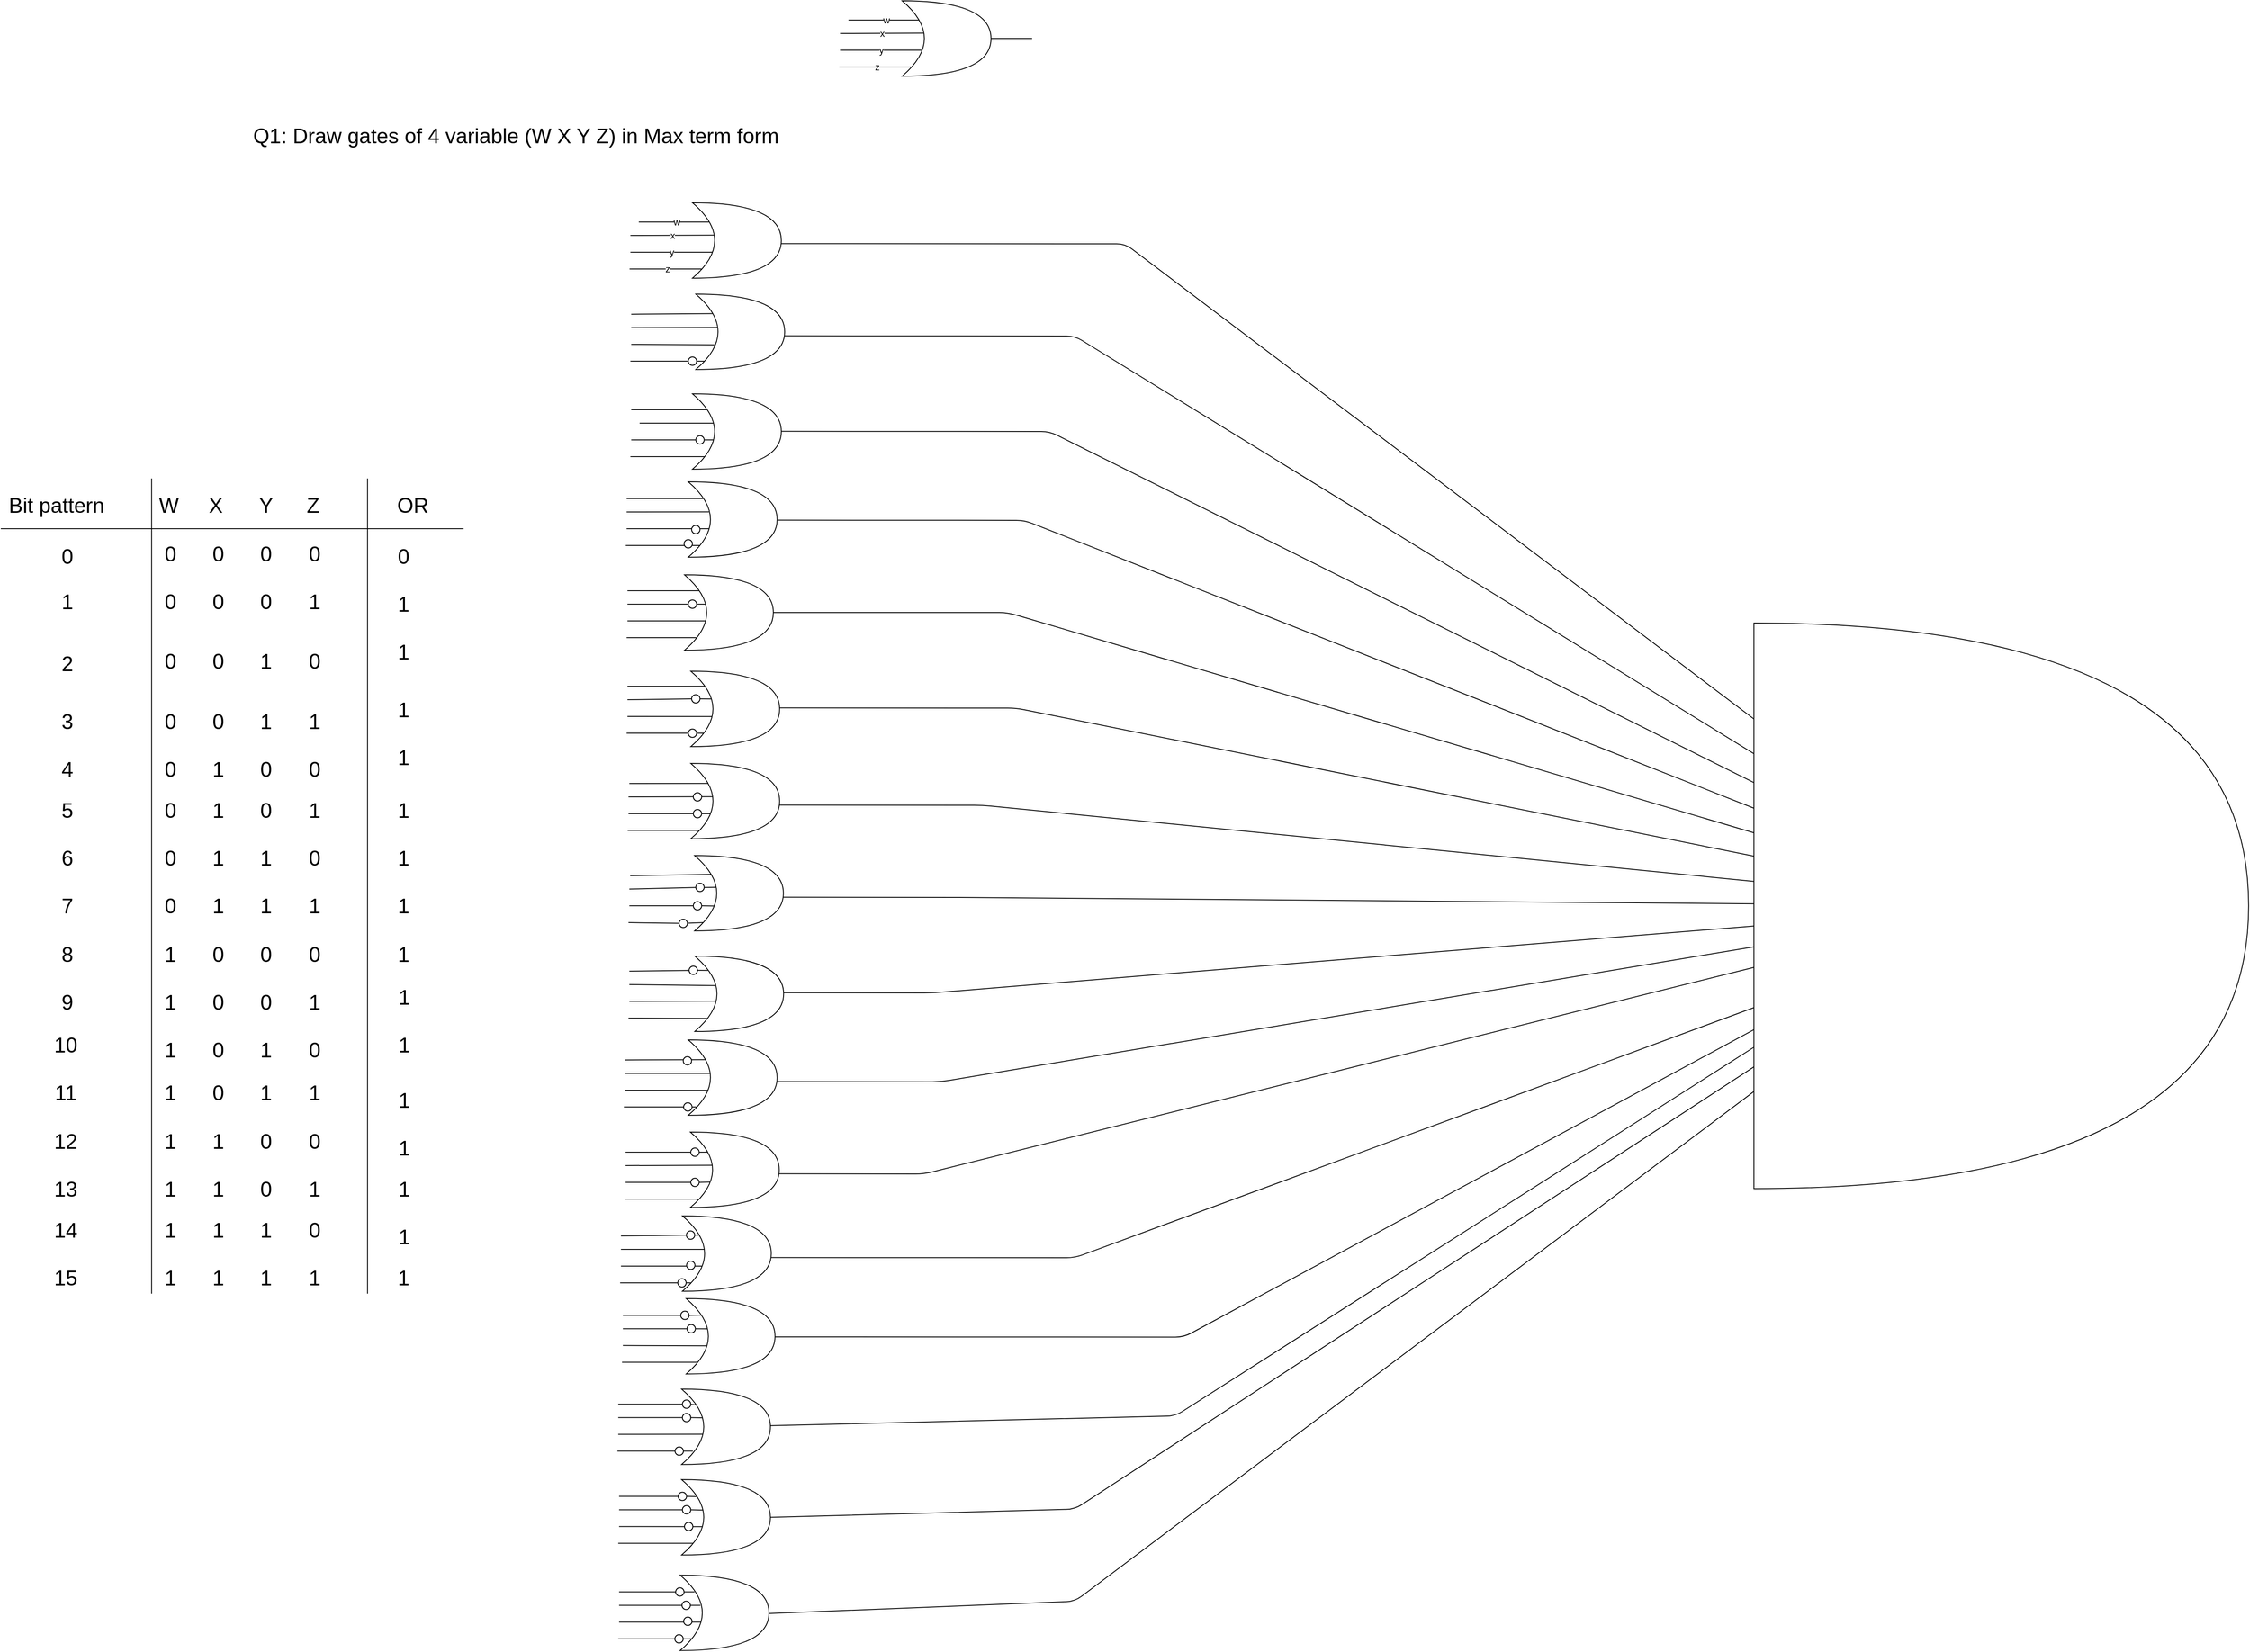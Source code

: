 <mxfile version="13.7.3" type="device" pages="2"><diagram id="NB9nUhi6IaIlNjnBn1Pf" name="4_variable_gates_schematic"><mxGraphModel dx="2915" dy="1590" grid="1" gridSize="10" guides="1" tooltips="1" connect="1" arrows="1" fold="1" page="1" pageScale="1" pageWidth="1169" pageHeight="827" math="0" shadow="0"><root><mxCell id="0"/><mxCell id="1" parent="0"/><mxCell id="yuFyT40ONhb1WmwY71tp-2" value="w" style="endArrow=none;html=1;" parent="1" edge="1"><mxGeometry width="50" height="50" relative="1" as="geometry"><mxPoint x="1050.91" y="354" as="sourcePoint"/><mxPoint x="1140.91" y="354" as="targetPoint"/></mxGeometry></mxCell><mxCell id="yuFyT40ONhb1WmwY71tp-5" value="x" style="endArrow=none;html=1;entryX=0.246;entryY=0.429;entryDx=0;entryDy=0;entryPerimeter=0;" parent="1" target="yuFyT40ONhb1WmwY71tp-348" edge="1"><mxGeometry width="50" height="50" relative="1" as="geometry"><mxPoint x="1040.91" y="370" as="sourcePoint"/><mxPoint x="1137.91" y="370" as="targetPoint"/></mxGeometry></mxCell><mxCell id="yuFyT40ONhb1WmwY71tp-6" value="y" style="endArrow=none;html=1;" parent="1" edge="1"><mxGeometry width="50" height="50" relative="1" as="geometry"><mxPoint x="1040.91" y="390" as="sourcePoint"/><mxPoint x="1138.91" y="390.0" as="targetPoint"/></mxGeometry></mxCell><mxCell id="yuFyT40ONhb1WmwY71tp-7" value="z" style="endArrow=none;html=1;" parent="1" edge="1"><mxGeometry width="50" height="50" relative="1" as="geometry"><mxPoint x="1039.91" y="410" as="sourcePoint"/><mxPoint x="1129.91" y="410" as="targetPoint"/></mxGeometry></mxCell><mxCell id="yuFyT40ONhb1WmwY71tp-8" value="" style="endArrow=none;html=1;" parent="1" target="yuFyT40ONhb1WmwY71tp-366" edge="1"><mxGeometry width="50" height="50" relative="1" as="geometry"><mxPoint x="1219.91" y="379.76" as="sourcePoint"/><mxPoint x="1309.91" y="379.76" as="targetPoint"/><Array as="points"><mxPoint x="1630.91" y="380"/></Array></mxGeometry></mxCell><mxCell id="yuFyT40ONhb1WmwY71tp-18" value="" style="endArrow=none;html=1;entryX=0.192;entryY=0.259;entryDx=0;entryDy=0;entryPerimeter=0;" parent="1" target="yuFyT40ONhb1WmwY71tp-349" edge="1"><mxGeometry width="50" height="50" relative="1" as="geometry"><mxPoint x="1041.91" y="464" as="sourcePoint"/><mxPoint x="1131.91" y="464" as="targetPoint"/></mxGeometry></mxCell><mxCell id="yuFyT40ONhb1WmwY71tp-19" value="" style="endArrow=none;html=1;entryX=0.243;entryY=0.441;entryDx=0;entryDy=0;entryPerimeter=0;" parent="1" target="yuFyT40ONhb1WmwY71tp-349" edge="1"><mxGeometry width="50" height="50" relative="1" as="geometry"><mxPoint x="1041.91" y="480" as="sourcePoint"/><mxPoint x="1138.91" y="480" as="targetPoint"/></mxGeometry></mxCell><mxCell id="yuFyT40ONhb1WmwY71tp-20" value="" style="endArrow=none;html=1;entryX=0.219;entryY=0.672;entryDx=0;entryDy=0;entryPerimeter=0;" parent="1" target="yuFyT40ONhb1WmwY71tp-349" edge="1"><mxGeometry width="50" height="50" relative="1" as="geometry"><mxPoint x="1041.91" y="500" as="sourcePoint"/><mxPoint x="1139.91" y="500" as="targetPoint"/></mxGeometry></mxCell><mxCell id="yuFyT40ONhb1WmwY71tp-21" value="" style="endArrow=none;html=1;" parent="1" edge="1"><mxGeometry width="50" height="50" relative="1" as="geometry"><mxPoint x="1040.91" y="520" as="sourcePoint"/><mxPoint x="1130.91" y="520" as="targetPoint"/></mxGeometry></mxCell><mxCell id="yuFyT40ONhb1WmwY71tp-22" value="" style="endArrow=none;html=1;" parent="1" target="yuFyT40ONhb1WmwY71tp-366" edge="1"><mxGeometry width="50" height="50" relative="1" as="geometry"><mxPoint x="1220.91" y="489.76" as="sourcePoint"/><mxPoint x="1840.91" y="1160" as="targetPoint"/><Array as="points"><mxPoint x="1570.91" y="490"/></Array></mxGeometry></mxCell><mxCell id="yuFyT40ONhb1WmwY71tp-24" value="" style="endArrow=none;html=1;" parent="1" edge="1"><mxGeometry width="50" height="50" relative="1" as="geometry"><mxPoint x="1041.91" y="578" as="sourcePoint"/><mxPoint x="1131.91" y="578" as="targetPoint"/></mxGeometry></mxCell><mxCell id="yuFyT40ONhb1WmwY71tp-25" value="" style="endArrow=none;html=1;" parent="1" edge="1"><mxGeometry width="50" height="50" relative="1" as="geometry"><mxPoint x="1051.91" y="594" as="sourcePoint"/><mxPoint x="1148.91" y="594" as="targetPoint"/></mxGeometry></mxCell><mxCell id="yuFyT40ONhb1WmwY71tp-26" value="" style="endArrow=none;html=1;" parent="1" edge="1"><mxGeometry width="50" height="50" relative="1" as="geometry"><mxPoint x="1041.91" y="614" as="sourcePoint"/><mxPoint x="1139.91" y="614" as="targetPoint"/></mxGeometry></mxCell><mxCell id="yuFyT40ONhb1WmwY71tp-27" value="" style="endArrow=none;html=1;" parent="1" edge="1"><mxGeometry width="50" height="50" relative="1" as="geometry"><mxPoint x="1040.91" y="634" as="sourcePoint"/><mxPoint x="1130.91" y="634" as="targetPoint"/></mxGeometry></mxCell><mxCell id="yuFyT40ONhb1WmwY71tp-28" value="" style="endArrow=none;html=1;" parent="1" target="yuFyT40ONhb1WmwY71tp-366" edge="1"><mxGeometry width="50" height="50" relative="1" as="geometry"><mxPoint x="1220.91" y="603.76" as="sourcePoint"/><mxPoint x="1840.91" y="1090" as="targetPoint"/><Array as="points"><mxPoint x="1540.91" y="604"/></Array></mxGeometry></mxCell><mxCell id="yuFyT40ONhb1WmwY71tp-66" value="" style="endArrow=none;html=1;entryX=0.168;entryY=0.222;entryDx=0;entryDy=0;entryPerimeter=0;" parent="1" target="yuFyT40ONhb1WmwY71tp-352" edge="1"><mxGeometry width="50" height="50" relative="1" as="geometry"><mxPoint x="1036.41" y="684" as="sourcePoint"/><mxPoint x="1126.41" y="684" as="targetPoint"/></mxGeometry></mxCell><mxCell id="yuFyT40ONhb1WmwY71tp-67" value="" style="endArrow=none;html=1;entryX=0.234;entryY=0.398;entryDx=0;entryDy=0;entryPerimeter=0;" parent="1" target="yuFyT40ONhb1WmwY71tp-352" edge="1"><mxGeometry width="50" height="50" relative="1" as="geometry"><mxPoint x="1036.41" y="700" as="sourcePoint"/><mxPoint x="1133.41" y="700" as="targetPoint"/></mxGeometry></mxCell><mxCell id="yuFyT40ONhb1WmwY71tp-68" value="" style="endArrow=none;html=1;" parent="1" edge="1"><mxGeometry width="50" height="50" relative="1" as="geometry"><mxPoint x="1036.41" y="720" as="sourcePoint"/><mxPoint x="1134.41" y="720" as="targetPoint"/></mxGeometry></mxCell><mxCell id="yuFyT40ONhb1WmwY71tp-69" value="" style="endArrow=none;html=1;" parent="1" edge="1"><mxGeometry width="50" height="50" relative="1" as="geometry"><mxPoint x="1035.41" y="740" as="sourcePoint"/><mxPoint x="1125.41" y="740" as="targetPoint"/></mxGeometry></mxCell><mxCell id="yuFyT40ONhb1WmwY71tp-70" value="" style="endArrow=none;html=1;" parent="1" target="yuFyT40ONhb1WmwY71tp-366" edge="1"><mxGeometry width="50" height="50" relative="1" as="geometry"><mxPoint x="1215.41" y="709.76" as="sourcePoint"/><mxPoint x="1305.41" y="709.76" as="targetPoint"/><Array as="points"><mxPoint x="1510.91" y="710"/></Array></mxGeometry></mxCell><mxCell id="yuFyT40ONhb1WmwY71tp-72" value="" style="endArrow=none;html=1;" parent="1" edge="1"><mxGeometry width="50" height="50" relative="1" as="geometry"><mxPoint x="1037.41" y="794" as="sourcePoint"/><mxPoint x="1127.41" y="794" as="targetPoint"/></mxGeometry></mxCell><mxCell id="yuFyT40ONhb1WmwY71tp-73" value="" style="endArrow=none;html=1;" parent="1" source="yuFyT40ONhb1WmwY71tp-293" edge="1"><mxGeometry width="50" height="50" relative="1" as="geometry"><mxPoint x="1037.41" y="810" as="sourcePoint"/><mxPoint x="1134.41" y="810" as="targetPoint"/></mxGeometry></mxCell><mxCell id="yuFyT40ONhb1WmwY71tp-74" value="" style="endArrow=none;html=1;" parent="1" edge="1"><mxGeometry width="50" height="50" relative="1" as="geometry"><mxPoint x="1037.41" y="830" as="sourcePoint"/><mxPoint x="1135.41" y="830" as="targetPoint"/></mxGeometry></mxCell><mxCell id="yuFyT40ONhb1WmwY71tp-75" value="" style="endArrow=none;html=1;" parent="1" edge="1"><mxGeometry width="50" height="50" relative="1" as="geometry"><mxPoint x="1036.41" y="850" as="sourcePoint"/><mxPoint x="1126.41" y="850" as="targetPoint"/></mxGeometry></mxCell><mxCell id="yuFyT40ONhb1WmwY71tp-76" value="" style="endArrow=none;html=1;exitX=1;exitY=0.5;exitDx=0;exitDy=0;exitPerimeter=0;" parent="1" source="yuFyT40ONhb1WmwY71tp-353" target="yuFyT40ONhb1WmwY71tp-366" edge="1"><mxGeometry width="50" height="50" relative="1" as="geometry"><mxPoint x="1216.41" y="819.76" as="sourcePoint"/><mxPoint x="1306.41" y="819.76" as="targetPoint"/><Array as="points"><mxPoint x="1490.91" y="820"/></Array></mxGeometry></mxCell><mxCell id="yuFyT40ONhb1WmwY71tp-78" value="" style="endArrow=none;html=1;entryX=0.154;entryY=0.199;entryDx=0;entryDy=0;entryPerimeter=0;" parent="1" target="yuFyT40ONhb1WmwY71tp-354" edge="1"><mxGeometry width="50" height="50" relative="1" as="geometry"><mxPoint x="1037.41" y="908" as="sourcePoint"/><mxPoint x="1127.41" y="908" as="targetPoint"/></mxGeometry></mxCell><mxCell id="yuFyT40ONhb1WmwY71tp-79" value="" style="endArrow=none;html=1;entryX=0.234;entryY=0.368;entryDx=0;entryDy=0;entryPerimeter=0;" parent="1" source="yuFyT40ONhb1WmwY71tp-295" target="yuFyT40ONhb1WmwY71tp-354" edge="1"><mxGeometry width="50" height="50" relative="1" as="geometry"><mxPoint x="1037.41" y="924" as="sourcePoint"/><mxPoint x="1134.41" y="924" as="targetPoint"/></mxGeometry></mxCell><mxCell id="yuFyT40ONhb1WmwY71tp-80" value="" style="endArrow=none;html=1;entryX=0.247;entryY=0.602;entryDx=0;entryDy=0;entryPerimeter=0;" parent="1" target="yuFyT40ONhb1WmwY71tp-354" edge="1"><mxGeometry width="50" height="50" relative="1" as="geometry"><mxPoint x="1037.41" y="944" as="sourcePoint"/><mxPoint x="1135.41" y="944" as="targetPoint"/></mxGeometry></mxCell><mxCell id="yuFyT40ONhb1WmwY71tp-81" value="" style="endArrow=none;html=1;entryX=0.144;entryY=0.822;entryDx=0;entryDy=0;entryPerimeter=0;" parent="1" source="yuFyT40ONhb1WmwY71tp-297" target="yuFyT40ONhb1WmwY71tp-354" edge="1"><mxGeometry width="50" height="50" relative="1" as="geometry"><mxPoint x="1036.41" y="964" as="sourcePoint"/><mxPoint x="1126.41" y="964" as="targetPoint"/></mxGeometry></mxCell><mxCell id="yuFyT40ONhb1WmwY71tp-82" value="" style="endArrow=none;html=1;" parent="1" target="yuFyT40ONhb1WmwY71tp-366" edge="1"><mxGeometry width="50" height="50" relative="1" as="geometry"><mxPoint x="1216.41" y="933.76" as="sourcePoint"/><mxPoint x="1306.41" y="933.76" as="targetPoint"/><Array as="points"><mxPoint x="1500.91" y="934"/></Array></mxGeometry></mxCell><mxCell id="yuFyT40ONhb1WmwY71tp-84" value="" style="endArrow=none;html=1;entryX=0.183;entryY=0.265;entryDx=0;entryDy=0;entryPerimeter=0;" parent="1" edge="1"><mxGeometry width="50" height="50" relative="1" as="geometry"><mxPoint x="1039.66" y="1024" as="sourcePoint"/><mxPoint x="1133.308" y="1023.85" as="targetPoint"/></mxGeometry></mxCell><mxCell id="yuFyT40ONhb1WmwY71tp-85" value="" style="endArrow=none;html=1;entryX=0.248;entryY=0.442;entryDx=0;entryDy=0;entryPerimeter=0;" parent="1" target="yuFyT40ONhb1WmwY71tp-355" edge="1"><mxGeometry width="50" height="50" relative="1" as="geometry"><mxPoint x="1038.66" y="1040" as="sourcePoint"/><mxPoint x="1135.66" y="1040" as="targetPoint"/></mxGeometry></mxCell><mxCell id="yuFyT40ONhb1WmwY71tp-86" value="" style="endArrow=none;html=1;" parent="1" source="yuFyT40ONhb1WmwY71tp-301" edge="1"><mxGeometry width="50" height="50" relative="1" as="geometry"><mxPoint x="1038.66" y="1060" as="sourcePoint"/><mxPoint x="1136.66" y="1060" as="targetPoint"/></mxGeometry></mxCell><mxCell id="yuFyT40ONhb1WmwY71tp-87" value="" style="endArrow=none;html=1;" parent="1" edge="1"><mxGeometry width="50" height="50" relative="1" as="geometry"><mxPoint x="1037.66" y="1080" as="sourcePoint"/><mxPoint x="1127.66" y="1080" as="targetPoint"/></mxGeometry></mxCell><mxCell id="yuFyT40ONhb1WmwY71tp-88" value="" style="endArrow=none;html=1;" parent="1" target="yuFyT40ONhb1WmwY71tp-366" edge="1"><mxGeometry width="50" height="50" relative="1" as="geometry"><mxPoint x="1217.66" y="1049.76" as="sourcePoint"/><mxPoint x="1307.66" y="1049.76" as="targetPoint"/><Array as="points"><mxPoint x="1460.91" y="1050"/></Array></mxGeometry></mxCell><mxCell id="yuFyT40ONhb1WmwY71tp-90" value="" style="endArrow=none;html=1;entryX=0.175;entryY=0.25;entryDx=0;entryDy=0;entryPerimeter=0;" parent="1" edge="1"><mxGeometry width="50" height="50" relative="1" as="geometry"><mxPoint x="1040.66" y="1134" as="sourcePoint"/><mxPoint x="1136.96" y="1132.5" as="targetPoint"/></mxGeometry></mxCell><mxCell id="yuFyT40ONhb1WmwY71tp-91" value="" style="endArrow=none;html=1;entryX=0.248;entryY=0.421;entryDx=0;entryDy=0;entryPerimeter=0;" parent="1" target="yuFyT40ONhb1WmwY71tp-356" edge="1"><mxGeometry width="50" height="50" relative="1" as="geometry"><mxPoint x="1128.907" y="1148.167" as="sourcePoint"/><mxPoint x="1143.38" y="1148.7" as="targetPoint"/></mxGeometry></mxCell><mxCell id="yuFyT40ONhb1WmwY71tp-92" value="" style="endArrow=none;html=1;entryX=0.232;entryY=0.67;entryDx=0;entryDy=0;entryPerimeter=0;" parent="1" source="yuFyT40ONhb1WmwY71tp-308" target="yuFyT40ONhb1WmwY71tp-356" edge="1"><mxGeometry width="50" height="50" relative="1" as="geometry"><mxPoint x="1039.66" y="1170" as="sourcePoint"/><mxPoint x="1137.66" y="1170" as="targetPoint"/></mxGeometry></mxCell><mxCell id="yuFyT40ONhb1WmwY71tp-93" value="" style="endArrow=none;html=1;" parent="1" source="yuFyT40ONhb1WmwY71tp-309" edge="1"><mxGeometry width="50" height="50" relative="1" as="geometry"><mxPoint x="1038.66" y="1190" as="sourcePoint"/><mxPoint x="1128.66" y="1190" as="targetPoint"/></mxGeometry></mxCell><mxCell id="yuFyT40ONhb1WmwY71tp-94" value="" style="endArrow=none;html=1;" parent="1" target="yuFyT40ONhb1WmwY71tp-366" edge="1"><mxGeometry width="50" height="50" relative="1" as="geometry"><mxPoint x="1218.66" y="1159.76" as="sourcePoint"/><mxPoint x="2020.91" y="1310" as="targetPoint"/><Array as="points"><mxPoint x="1440.91" y="1160"/></Array></mxGeometry></mxCell><mxCell id="yuFyT40ONhb1WmwY71tp-96" value="" style="endArrow=none;html=1;entryX=0.148;entryY=0.19;entryDx=0;entryDy=0;entryPerimeter=0;" parent="1" source="yuFyT40ONhb1WmwY71tp-311" target="yuFyT40ONhb1WmwY71tp-357" edge="1"><mxGeometry width="50" height="50" relative="1" as="geometry"><mxPoint x="1039.66" y="1248" as="sourcePoint"/><mxPoint x="1129.66" y="1248" as="targetPoint"/></mxGeometry></mxCell><mxCell id="yuFyT40ONhb1WmwY71tp-97" value="" style="endArrow=none;html=1;entryX=0.253;entryY=0.391;entryDx=0;entryDy=0;entryPerimeter=0;" parent="1" target="yuFyT40ONhb1WmwY71tp-357" edge="1"><mxGeometry width="50" height="50" relative="1" as="geometry"><mxPoint x="1039.66" y="1264" as="sourcePoint"/><mxPoint x="1136.66" y="1264" as="targetPoint"/></mxGeometry></mxCell><mxCell id="yuFyT40ONhb1WmwY71tp-98" value="" style="endArrow=none;html=1;entryX=0.245;entryY=0.597;entryDx=0;entryDy=0;entryPerimeter=0;" parent="1" target="yuFyT40ONhb1WmwY71tp-357" edge="1"><mxGeometry width="50" height="50" relative="1" as="geometry"><mxPoint x="1039.66" y="1284" as="sourcePoint"/><mxPoint x="1137.66" y="1284" as="targetPoint"/></mxGeometry></mxCell><mxCell id="yuFyT40ONhb1WmwY71tp-99" value="" style="endArrow=none;html=1;entryX=0.145;entryY=0.826;entryDx=0;entryDy=0;entryPerimeter=0;" parent="1" target="yuFyT40ONhb1WmwY71tp-357" edge="1"><mxGeometry width="50" height="50" relative="1" as="geometry"><mxPoint x="1038.66" y="1304" as="sourcePoint"/><mxPoint x="1128.66" y="1304" as="targetPoint"/></mxGeometry></mxCell><mxCell id="yuFyT40ONhb1WmwY71tp-100" value="" style="endArrow=none;html=1;" parent="1" target="yuFyT40ONhb1WmwY71tp-366" edge="1"><mxGeometry width="50" height="50" relative="1" as="geometry"><mxPoint x="1218.66" y="1273.76" as="sourcePoint"/><mxPoint x="1308.66" y="1273.76" as="targetPoint"/><Array as="points"><mxPoint x="1400.91" y="1274"/></Array></mxGeometry></mxCell><mxCell id="yuFyT40ONhb1WmwY71tp-102" value="" style="endArrow=none;html=1;entryX=0.19;entryY=0.262;entryDx=0;entryDy=0;entryPerimeter=0;" parent="1" target="yuFyT40ONhb1WmwY71tp-358" edge="1"><mxGeometry width="50" height="50" relative="1" as="geometry"><mxPoint x="1034.16" y="1354" as="sourcePoint"/><mxPoint x="1124.16" y="1354" as="targetPoint"/></mxGeometry></mxCell><mxCell id="yuFyT40ONhb1WmwY71tp-103" value="" style="endArrow=none;html=1;entryX=0.246;entryY=0.445;entryDx=0;entryDy=0;entryPerimeter=0;" parent="1" target="yuFyT40ONhb1WmwY71tp-358" edge="1"><mxGeometry width="50" height="50" relative="1" as="geometry"><mxPoint x="1034.16" y="1370" as="sourcePoint"/><mxPoint x="1131.16" y="1370" as="targetPoint"/></mxGeometry></mxCell><mxCell id="yuFyT40ONhb1WmwY71tp-104" value="" style="endArrow=none;html=1;entryX=0.221;entryY=0.668;entryDx=0;entryDy=0;entryPerimeter=0;" parent="1" target="yuFyT40ONhb1WmwY71tp-358" edge="1"><mxGeometry width="50" height="50" relative="1" as="geometry"><mxPoint x="1034.16" y="1390" as="sourcePoint"/><mxPoint x="1132.16" y="1390" as="targetPoint"/></mxGeometry></mxCell><mxCell id="yuFyT40ONhb1WmwY71tp-105" value="" style="endArrow=none;html=1;" parent="1" source="yuFyT40ONhb1WmwY71tp-314" edge="1"><mxGeometry width="50" height="50" relative="1" as="geometry"><mxPoint x="1033.16" y="1410" as="sourcePoint"/><mxPoint x="1123.16" y="1410" as="targetPoint"/></mxGeometry></mxCell><mxCell id="yuFyT40ONhb1WmwY71tp-106" value="" style="endArrow=none;html=1;" parent="1" target="yuFyT40ONhb1WmwY71tp-366" edge="1"><mxGeometry width="50" height="50" relative="1" as="geometry"><mxPoint x="1213.16" y="1379.76" as="sourcePoint"/><mxPoint x="1303.16" y="1379.76" as="targetPoint"/><Array as="points"><mxPoint x="1410.91" y="1380"/></Array></mxGeometry></mxCell><mxCell id="yuFyT40ONhb1WmwY71tp-108" value="" style="endArrow=none;html=1;entryX=0.194;entryY=0.266;entryDx=0;entryDy=0;entryPerimeter=0;" parent="1" source="yuFyT40ONhb1WmwY71tp-316" target="yuFyT40ONhb1WmwY71tp-359" edge="1"><mxGeometry width="50" height="50" relative="1" as="geometry"><mxPoint x="1035.16" y="1464" as="sourcePoint"/><mxPoint x="1125.16" y="1464" as="targetPoint"/></mxGeometry></mxCell><mxCell id="yuFyT40ONhb1WmwY71tp-109" value="" style="endArrow=none;html=1;entryX=0.255;entryY=0.44;entryDx=0;entryDy=0;entryPerimeter=0;" parent="1" target="yuFyT40ONhb1WmwY71tp-359" edge="1"><mxGeometry width="50" height="50" relative="1" as="geometry"><mxPoint x="1035.16" y="1480" as="sourcePoint"/><mxPoint x="1132.16" y="1480" as="targetPoint"/></mxGeometry></mxCell><mxCell id="yuFyT40ONhb1WmwY71tp-110" value="" style="endArrow=none;html=1;entryX=0.235;entryY=0.662;entryDx=0;entryDy=0;entryPerimeter=0;" parent="1" source="yuFyT40ONhb1WmwY71tp-318" target="yuFyT40ONhb1WmwY71tp-359" edge="1"><mxGeometry width="50" height="50" relative="1" as="geometry"><mxPoint x="1035.16" y="1500" as="sourcePoint"/><mxPoint x="1133.16" y="1500" as="targetPoint"/></mxGeometry></mxCell><mxCell id="yuFyT40ONhb1WmwY71tp-111" value="" style="endArrow=none;html=1;" parent="1" edge="1"><mxGeometry width="50" height="50" relative="1" as="geometry"><mxPoint x="1034.16" y="1520" as="sourcePoint"/><mxPoint x="1124.16" y="1520" as="targetPoint"/></mxGeometry></mxCell><mxCell id="yuFyT40ONhb1WmwY71tp-112" value="" style="endArrow=none;html=1;" parent="1" target="yuFyT40ONhb1WmwY71tp-366" edge="1"><mxGeometry width="50" height="50" relative="1" as="geometry"><mxPoint x="1214.16" y="1489.76" as="sourcePoint"/><mxPoint x="1304.16" y="1489.76" as="targetPoint"/><Array as="points"><mxPoint x="1390.91" y="1490"/></Array></mxGeometry></mxCell><mxCell id="yuFyT40ONhb1WmwY71tp-114" value="" style="endArrow=none;html=1;entryX=0.19;entryY=0.256;entryDx=0;entryDy=0;entryPerimeter=0;" parent="1" source="yuFyT40ONhb1WmwY71tp-320" target="yuFyT40ONhb1WmwY71tp-360" edge="1"><mxGeometry width="50" height="50" relative="1" as="geometry"><mxPoint x="1029.66" y="1564" as="sourcePoint"/><mxPoint x="1119.66" y="1564" as="targetPoint"/></mxGeometry></mxCell><mxCell id="yuFyT40ONhb1WmwY71tp-115" value="" style="endArrow=none;html=1;entryX=0.245;entryY=0.444;entryDx=0;entryDy=0;entryPerimeter=0;" parent="1" target="yuFyT40ONhb1WmwY71tp-360" edge="1"><mxGeometry width="50" height="50" relative="1" as="geometry"><mxPoint x="1029.66" y="1580" as="sourcePoint"/><mxPoint x="1126.66" y="1580" as="targetPoint"/></mxGeometry></mxCell><mxCell id="yuFyT40ONhb1WmwY71tp-116" value="" style="endArrow=none;html=1;" parent="1" edge="1"><mxGeometry width="50" height="50" relative="1" as="geometry"><mxPoint x="1029.66" y="1600" as="sourcePoint"/><mxPoint x="1127.66" y="1600" as="targetPoint"/></mxGeometry></mxCell><mxCell id="yuFyT40ONhb1WmwY71tp-117" value="" style="endArrow=none;html=1;" parent="1" source="yuFyT40ONhb1WmwY71tp-323" edge="1"><mxGeometry width="50" height="50" relative="1" as="geometry"><mxPoint x="1028.66" y="1620" as="sourcePoint"/><mxPoint x="1118.66" y="1620" as="targetPoint"/></mxGeometry></mxCell><mxCell id="yuFyT40ONhb1WmwY71tp-118" value="" style="endArrow=none;html=1;entryX=0;entryY=0.68;entryDx=0;entryDy=0;entryPerimeter=0;" parent="1" target="yuFyT40ONhb1WmwY71tp-366" edge="1"><mxGeometry width="50" height="50" relative="1" as="geometry"><mxPoint x="1208.66" y="1589.76" as="sourcePoint"/><mxPoint x="1298.66" y="1589.76" as="targetPoint"/><Array as="points"><mxPoint x="1570.91" y="1590"/></Array></mxGeometry></mxCell><mxCell id="yuFyT40ONhb1WmwY71tp-120" value="" style="endArrow=none;html=1;entryX=0.169;entryY=0.219;entryDx=0;entryDy=0;entryPerimeter=0;" parent="1" source="yuFyT40ONhb1WmwY71tp-325" target="yuFyT40ONhb1WmwY71tp-361" edge="1"><mxGeometry width="50" height="50" relative="1" as="geometry"><mxPoint x="1031.91" y="1658.75" as="sourcePoint"/><mxPoint x="1121.91" y="1658.75" as="targetPoint"/></mxGeometry></mxCell><mxCell id="yuFyT40ONhb1WmwY71tp-121" value="" style="endArrow=none;html=1;entryX=0.248;entryY=0.401;entryDx=0;entryDy=0;entryPerimeter=0;" parent="1" source="yuFyT40ONhb1WmwY71tp-327" target="yuFyT40ONhb1WmwY71tp-361" edge="1"><mxGeometry width="50" height="50" relative="1" as="geometry"><mxPoint x="1031.91" y="1674.75" as="sourcePoint"/><mxPoint x="1128.91" y="1674.75" as="targetPoint"/></mxGeometry></mxCell><mxCell id="yuFyT40ONhb1WmwY71tp-122" value="" style="endArrow=none;html=1;entryX=0.237;entryY=0.626;entryDx=0;entryDy=0;entryPerimeter=0;" parent="1" target="yuFyT40ONhb1WmwY71tp-361" edge="1"><mxGeometry width="50" height="50" relative="1" as="geometry"><mxPoint x="1031.91" y="1694.75" as="sourcePoint"/><mxPoint x="1129.91" y="1694.75" as="targetPoint"/></mxGeometry></mxCell><mxCell id="yuFyT40ONhb1WmwY71tp-123" value="" style="endArrow=none;html=1;" parent="1" edge="1"><mxGeometry width="50" height="50" relative="1" as="geometry"><mxPoint x="1030.91" y="1714.75" as="sourcePoint"/><mxPoint x="1120.91" y="1714.75" as="targetPoint"/></mxGeometry></mxCell><mxCell id="yuFyT40ONhb1WmwY71tp-124" value="" style="endArrow=none;html=1;entryX=0;entryY=0.719;entryDx=0;entryDy=0;entryPerimeter=0;" parent="1" target="yuFyT40ONhb1WmwY71tp-366" edge="1"><mxGeometry width="50" height="50" relative="1" as="geometry"><mxPoint x="1210.91" y="1684.51" as="sourcePoint"/><mxPoint x="2100.91" y="1330" as="targetPoint"/><Array as="points"><mxPoint x="1700.91" y="1684.75"/></Array></mxGeometry></mxCell><mxCell id="yuFyT40ONhb1WmwY71tp-126" value="" style="endArrow=none;html=1;entryX=0.166;entryY=0.209;entryDx=0;entryDy=0;entryPerimeter=0;" parent="1" source="yuFyT40ONhb1WmwY71tp-329" target="yuFyT40ONhb1WmwY71tp-362" edge="1"><mxGeometry width="50" height="50" relative="1" as="geometry"><mxPoint x="1026.41" y="1764.75" as="sourcePoint"/><mxPoint x="1116.41" y="1764.75" as="targetPoint"/></mxGeometry></mxCell><mxCell id="yuFyT40ONhb1WmwY71tp-127" value="" style="endArrow=none;html=1;entryX=0.231;entryY=0.381;entryDx=0;entryDy=0;entryPerimeter=0;" parent="1" source="yuFyT40ONhb1WmwY71tp-331" target="yuFyT40ONhb1WmwY71tp-362" edge="1"><mxGeometry width="50" height="50" relative="1" as="geometry"><mxPoint x="1026.41" y="1780.75" as="sourcePoint"/><mxPoint x="1123.41" y="1780.75" as="targetPoint"/></mxGeometry></mxCell><mxCell id="yuFyT40ONhb1WmwY71tp-128" value="" style="endArrow=none;html=1;entryX=0.236;entryY=0.599;entryDx=0;entryDy=0;entryPerimeter=0;" parent="1" target="yuFyT40ONhb1WmwY71tp-362" edge="1"><mxGeometry width="50" height="50" relative="1" as="geometry"><mxPoint x="1026.41" y="1800.75" as="sourcePoint"/><mxPoint x="1124.41" y="1800.75" as="targetPoint"/></mxGeometry></mxCell><mxCell id="yuFyT40ONhb1WmwY71tp-129" value="" style="endArrow=none;html=1;" parent="1" source="yuFyT40ONhb1WmwY71tp-333" edge="1"><mxGeometry width="50" height="50" relative="1" as="geometry"><mxPoint x="1025.41" y="1820.75" as="sourcePoint"/><mxPoint x="1115.41" y="1820.75" as="targetPoint"/></mxGeometry></mxCell><mxCell id="yuFyT40ONhb1WmwY71tp-130" value="" style="endArrow=none;html=1;entryX=0;entryY=0.75;entryDx=0;entryDy=0;entryPerimeter=0;" parent="1" target="yuFyT40ONhb1WmwY71tp-366" edge="1"><mxGeometry width="50" height="50" relative="1" as="geometry"><mxPoint x="1205.41" y="1790.51" as="sourcePoint"/><mxPoint x="2100.91" y="1391.425" as="targetPoint"/><Array as="points"><mxPoint x="1690.91" y="1778.75"/></Array></mxGeometry></mxCell><mxCell id="yuFyT40ONhb1WmwY71tp-132" value="" style="endArrow=none;html=1;entryX=0.173;entryY=0.225;entryDx=0;entryDy=0;entryPerimeter=0;" parent="1" source="yuFyT40ONhb1WmwY71tp-335" target="yuFyT40ONhb1WmwY71tp-363" edge="1"><mxGeometry width="50" height="50" relative="1" as="geometry"><mxPoint x="1027.41" y="1874.75" as="sourcePoint"/><mxPoint x="1117.41" y="1874.75" as="targetPoint"/></mxGeometry></mxCell><mxCell id="yuFyT40ONhb1WmwY71tp-133" value="" style="endArrow=none;html=1;entryX=0.245;entryY=0.404;entryDx=0;entryDy=0;entryPerimeter=0;" parent="1" source="yuFyT40ONhb1WmwY71tp-337" target="yuFyT40ONhb1WmwY71tp-363" edge="1"><mxGeometry width="50" height="50" relative="1" as="geometry"><mxPoint x="1027.41" y="1890.75" as="sourcePoint"/><mxPoint x="1124.41" y="1890.75" as="targetPoint"/></mxGeometry></mxCell><mxCell id="yuFyT40ONhb1WmwY71tp-134" value="" style="endArrow=none;html=1;entryX=0.24;entryY=0.623;entryDx=0;entryDy=0;entryPerimeter=0;" parent="1" target="yuFyT40ONhb1WmwY71tp-363" edge="1"><mxGeometry width="50" height="50" relative="1" as="geometry"><mxPoint x="1027.41" y="1910.75" as="sourcePoint"/><mxPoint x="1125.41" y="1910.75" as="targetPoint"/></mxGeometry></mxCell><mxCell id="yuFyT40ONhb1WmwY71tp-135" value="" style="endArrow=none;html=1;" parent="1" edge="1"><mxGeometry width="50" height="50" relative="1" as="geometry"><mxPoint x="1026.41" y="1930.75" as="sourcePoint"/><mxPoint x="1116.41" y="1930.75" as="targetPoint"/></mxGeometry></mxCell><mxCell id="yuFyT40ONhb1WmwY71tp-136" value="" style="endArrow=none;html=1;exitX=1;exitY=0.5;exitDx=0;exitDy=0;exitPerimeter=0;" parent="1" source="yuFyT40ONhb1WmwY71tp-363" target="yuFyT40ONhb1WmwY71tp-366" edge="1"><mxGeometry width="50" height="50" relative="1" as="geometry"><mxPoint x="1206.41" y="1941.76" as="sourcePoint"/><mxPoint x="2090.91" y="1570" as="targetPoint"/><Array as="points"><mxPoint x="1570.91" y="1890"/></Array></mxGeometry></mxCell><mxCell id="yuFyT40ONhb1WmwY71tp-138" value="" style="endArrow=none;html=1;" parent="1" source="yuFyT40ONhb1WmwY71tp-340" edge="1"><mxGeometry width="50" height="50" relative="1" as="geometry"><mxPoint x="1027.41" y="1988.75" as="sourcePoint"/><mxPoint x="1117.41" y="1988.75" as="targetPoint"/></mxGeometry></mxCell><mxCell id="yuFyT40ONhb1WmwY71tp-139" value="" style="endArrow=none;html=1;" parent="1" source="yuFyT40ONhb1WmwY71tp-342" edge="1"><mxGeometry width="50" height="50" relative="1" as="geometry"><mxPoint x="1027.41" y="2004.75" as="sourcePoint"/><mxPoint x="1124.41" y="2004.75" as="targetPoint"/></mxGeometry></mxCell><mxCell id="yuFyT40ONhb1WmwY71tp-140" value="" style="endArrow=none;html=1;" parent="1" edge="1"><mxGeometry width="50" height="50" relative="1" as="geometry"><mxPoint x="1027.41" y="2024.75" as="sourcePoint"/><mxPoint x="1125.41" y="2024.75" as="targetPoint"/></mxGeometry></mxCell><mxCell id="yuFyT40ONhb1WmwY71tp-141" value="" style="endArrow=none;html=1;" parent="1" source="yuFyT40ONhb1WmwY71tp-345" edge="1"><mxGeometry width="50" height="50" relative="1" as="geometry"><mxPoint x="1026.41" y="2044.75" as="sourcePoint"/><mxPoint x="1116.41" y="2044.75" as="targetPoint"/></mxGeometry></mxCell><mxCell id="yuFyT40ONhb1WmwY71tp-142" value="" style="endArrow=none;html=1;" parent="1" target="yuFyT40ONhb1WmwY71tp-366" edge="1"><mxGeometry width="50" height="50" relative="1" as="geometry"><mxPoint x="1206.41" y="2014.51" as="sourcePoint"/><mxPoint x="2110.91" y="1640" as="targetPoint"/><Array as="points"><mxPoint x="1570.91" y="2000"/></Array></mxGeometry></mxCell><mxCell id="yuFyT40ONhb1WmwY71tp-282" value="Q1: Draw gates of 4 variable (W X Y Z) in Max term form" style="text;html=1;align=center;verticalAlign=middle;resizable=0;points=[];autosize=1;fontSize=25;" parent="1" vertex="1"><mxGeometry x="583.66" y="230" width="640" height="40" as="geometry"/></mxCell><mxCell id="yuFyT40ONhb1WmwY71tp-284" value="" style="ellipse;whiteSpace=wrap;html=1;strokeWidth=1;fontSize=10;" parent="1" vertex="1"><mxGeometry x="1109.91" y="515" width="10" height="10" as="geometry"/></mxCell><mxCell id="yuFyT40ONhb1WmwY71tp-290" value="" style="ellipse;whiteSpace=wrap;html=1;strokeWidth=1;fontSize=10;" parent="1" vertex="1"><mxGeometry x="1118.91" y="609" width="10" height="10" as="geometry"/></mxCell><mxCell id="yuFyT40ONhb1WmwY71tp-291" value="" style="ellipse;whiteSpace=wrap;html=1;strokeWidth=1;fontSize=10;" parent="1" vertex="1"><mxGeometry x="1113.91" y="716" width="10" height="10" as="geometry"/></mxCell><mxCell id="yuFyT40ONhb1WmwY71tp-292" value="" style="ellipse;whiteSpace=wrap;html=1;strokeWidth=1;fontSize=10;" parent="1" vertex="1"><mxGeometry x="1104.91" y="733" width="10" height="10" as="geometry"/></mxCell><mxCell id="yuFyT40ONhb1WmwY71tp-293" value="" style="ellipse;whiteSpace=wrap;html=1;strokeWidth=1;fontSize=10;" parent="1" vertex="1"><mxGeometry x="1109.91" y="805" width="10" height="10" as="geometry"/></mxCell><mxCell id="yuFyT40ONhb1WmwY71tp-294" value="" style="endArrow=none;html=1;" parent="1" target="yuFyT40ONhb1WmwY71tp-293" edge="1"><mxGeometry width="50" height="50" relative="1" as="geometry"><mxPoint x="1037.41" y="810" as="sourcePoint"/><mxPoint x="1134.41" y="810" as="targetPoint"/></mxGeometry></mxCell><mxCell id="yuFyT40ONhb1WmwY71tp-295" value="" style="ellipse;whiteSpace=wrap;html=1;strokeWidth=1;fontSize=10;" parent="1" vertex="1"><mxGeometry x="1113.91" y="918" width="10" height="10" as="geometry"/></mxCell><mxCell id="yuFyT40ONhb1WmwY71tp-296" value="" style="endArrow=none;html=1;" parent="1" target="yuFyT40ONhb1WmwY71tp-295" edge="1"><mxGeometry width="50" height="50" relative="1" as="geometry"><mxPoint x="1037.41" y="924" as="sourcePoint"/><mxPoint x="1134.41" y="924" as="targetPoint"/></mxGeometry></mxCell><mxCell id="yuFyT40ONhb1WmwY71tp-297" value="" style="ellipse;whiteSpace=wrap;html=1;strokeWidth=1;fontSize=10;" parent="1" vertex="1"><mxGeometry x="1109.91" y="959" width="10" height="10" as="geometry"/></mxCell><mxCell id="yuFyT40ONhb1WmwY71tp-298" value="" style="endArrow=none;html=1;" parent="1" target="yuFyT40ONhb1WmwY71tp-297" edge="1"><mxGeometry width="50" height="50" relative="1" as="geometry"><mxPoint x="1036.41" y="964" as="sourcePoint"/><mxPoint x="1126.41" y="964" as="targetPoint"/></mxGeometry></mxCell><mxCell id="yuFyT40ONhb1WmwY71tp-302" value="" style="ellipse;whiteSpace=wrap;html=1;strokeWidth=1;fontSize=10;" parent="1" vertex="1"><mxGeometry x="1115.91" y="1035" width="10" height="10" as="geometry"/></mxCell><mxCell id="yuFyT40ONhb1WmwY71tp-301" value="" style="ellipse;whiteSpace=wrap;html=1;strokeWidth=1;fontSize=10;" parent="1" vertex="1"><mxGeometry x="1115.91" y="1055" width="10" height="10" as="geometry"/></mxCell><mxCell id="yuFyT40ONhb1WmwY71tp-305" value="" style="endArrow=none;html=1;" parent="1" target="yuFyT40ONhb1WmwY71tp-301" edge="1"><mxGeometry width="50" height="50" relative="1" as="geometry"><mxPoint x="1038.66" y="1060" as="sourcePoint"/><mxPoint x="1136.66" y="1060" as="targetPoint"/></mxGeometry></mxCell><mxCell id="yuFyT40ONhb1WmwY71tp-306" value="" style="ellipse;whiteSpace=wrap;html=1;strokeWidth=1;fontSize=10;" parent="1" vertex="1"><mxGeometry x="1118.91" y="1143" width="10" height="10" as="geometry"/></mxCell><mxCell id="yuFyT40ONhb1WmwY71tp-307" value="" style="endArrow=none;html=1;" parent="1" target="yuFyT40ONhb1WmwY71tp-306" edge="1"><mxGeometry width="50" height="50" relative="1" as="geometry"><mxPoint x="1039.66" y="1150" as="sourcePoint"/><mxPoint x="1136.66" y="1150" as="targetPoint"/></mxGeometry></mxCell><mxCell id="yuFyT40ONhb1WmwY71tp-309" value="" style="ellipse;whiteSpace=wrap;html=1;strokeWidth=1;fontSize=10;" parent="1" vertex="1"><mxGeometry x="1098.91" y="1186" width="10" height="10" as="geometry"/></mxCell><mxCell id="yuFyT40ONhb1WmwY71tp-310" value="" style="endArrow=none;html=1;" parent="1" target="yuFyT40ONhb1WmwY71tp-309" edge="1"><mxGeometry width="50" height="50" relative="1" as="geometry"><mxPoint x="1038.66" y="1190" as="sourcePoint"/><mxPoint x="1128.66" y="1190" as="targetPoint"/></mxGeometry></mxCell><mxCell id="yuFyT40ONhb1WmwY71tp-311" value="" style="ellipse;whiteSpace=wrap;html=1;strokeWidth=1;fontSize=10;" parent="1" vertex="1"><mxGeometry x="1110.91" y="1242" width="10" height="10" as="geometry"/></mxCell><mxCell id="yuFyT40ONhb1WmwY71tp-312" value="" style="endArrow=none;html=1;" parent="1" target="yuFyT40ONhb1WmwY71tp-311" edge="1"><mxGeometry width="50" height="50" relative="1" as="geometry"><mxPoint x="1039.66" y="1248" as="sourcePoint"/><mxPoint x="1129.66" y="1248" as="targetPoint"/></mxGeometry></mxCell><mxCell id="yuFyT40ONhb1WmwY71tp-313" value="" style="ellipse;whiteSpace=wrap;html=1;strokeWidth=1;fontSize=10;" parent="1" vertex="1"><mxGeometry x="1103.91" y="1350" width="10" height="10" as="geometry"/></mxCell><mxCell id="yuFyT40ONhb1WmwY71tp-314" value="" style="ellipse;whiteSpace=wrap;html=1;strokeWidth=1;fontSize=10;" parent="1" vertex="1"><mxGeometry x="1104.41" y="1405" width="10" height="10" as="geometry"/></mxCell><mxCell id="yuFyT40ONhb1WmwY71tp-315" value="" style="endArrow=none;html=1;" parent="1" target="yuFyT40ONhb1WmwY71tp-314" edge="1"><mxGeometry width="50" height="50" relative="1" as="geometry"><mxPoint x="1033.16" y="1410" as="sourcePoint"/><mxPoint x="1123.16" y="1410" as="targetPoint"/></mxGeometry></mxCell><mxCell id="yuFyT40ONhb1WmwY71tp-316" value="" style="ellipse;whiteSpace=wrap;html=1;strokeWidth=1;fontSize=10;" parent="1" vertex="1"><mxGeometry x="1112.91" y="1459" width="10" height="10" as="geometry"/></mxCell><mxCell id="yuFyT40ONhb1WmwY71tp-317" value="" style="endArrow=none;html=1;" parent="1" target="yuFyT40ONhb1WmwY71tp-316" edge="1"><mxGeometry width="50" height="50" relative="1" as="geometry"><mxPoint x="1035.16" y="1464.0" as="sourcePoint"/><mxPoint x="1125.16" y="1464.0" as="targetPoint"/></mxGeometry></mxCell><mxCell id="yuFyT40ONhb1WmwY71tp-318" value="" style="ellipse;whiteSpace=wrap;html=1;strokeWidth=1;fontSize=10;" parent="1" vertex="1"><mxGeometry x="1112.91" y="1495" width="10" height="10" as="geometry"/></mxCell><mxCell id="yuFyT40ONhb1WmwY71tp-319" value="" style="endArrow=none;html=1;" parent="1" target="yuFyT40ONhb1WmwY71tp-318" edge="1"><mxGeometry width="50" height="50" relative="1" as="geometry"><mxPoint x="1035.16" y="1500" as="sourcePoint"/><mxPoint x="1133.16" y="1500" as="targetPoint"/></mxGeometry></mxCell><mxCell id="yuFyT40ONhb1WmwY71tp-320" value="" style="ellipse;whiteSpace=wrap;html=1;strokeWidth=1;fontSize=10;" parent="1" vertex="1"><mxGeometry x="1107.66" y="1558" width="10" height="10" as="geometry"/></mxCell><mxCell id="yuFyT40ONhb1WmwY71tp-321" value="" style="endArrow=none;html=1;" parent="1" target="yuFyT40ONhb1WmwY71tp-320" edge="1"><mxGeometry width="50" height="50" relative="1" as="geometry"><mxPoint x="1029.66" y="1564" as="sourcePoint"/><mxPoint x="1119.66" y="1564" as="targetPoint"/></mxGeometry></mxCell><mxCell id="yuFyT40ONhb1WmwY71tp-322" value="" style="ellipse;whiteSpace=wrap;html=1;strokeWidth=1;fontSize=10;" parent="1" vertex="1"><mxGeometry x="1107.91" y="1594" width="10" height="10" as="geometry"/></mxCell><mxCell id="yuFyT40ONhb1WmwY71tp-323" value="" style="ellipse;whiteSpace=wrap;html=1;strokeWidth=1;fontSize=10;" parent="1" vertex="1"><mxGeometry x="1097.41" y="1615" width="10" height="10" as="geometry"/></mxCell><mxCell id="yuFyT40ONhb1WmwY71tp-324" value="" style="endArrow=none;html=1;" parent="1" target="yuFyT40ONhb1WmwY71tp-323" edge="1"><mxGeometry width="50" height="50" relative="1" as="geometry"><mxPoint x="1028.66" y="1620" as="sourcePoint"/><mxPoint x="1118.66" y="1620" as="targetPoint"/></mxGeometry></mxCell><mxCell id="yuFyT40ONhb1WmwY71tp-325" value="" style="ellipse;whiteSpace=wrap;html=1;strokeWidth=1;fontSize=10;" parent="1" vertex="1"><mxGeometry x="1100.91" y="1653.75" width="10" height="10" as="geometry"/></mxCell><mxCell id="yuFyT40ONhb1WmwY71tp-326" value="" style="endArrow=none;html=1;" parent="1" target="yuFyT40ONhb1WmwY71tp-325" edge="1"><mxGeometry width="50" height="50" relative="1" as="geometry"><mxPoint x="1031.91" y="1658.75" as="sourcePoint"/><mxPoint x="1121.91" y="1658.75" as="targetPoint"/></mxGeometry></mxCell><mxCell id="yuFyT40ONhb1WmwY71tp-327" value="" style="ellipse;whiteSpace=wrap;html=1;strokeWidth=1;fontSize=10;" parent="1" vertex="1"><mxGeometry x="1108.41" y="1669.75" width="10" height="10" as="geometry"/></mxCell><mxCell id="yuFyT40ONhb1WmwY71tp-328" value="" style="endArrow=none;html=1;" parent="1" target="yuFyT40ONhb1WmwY71tp-327" edge="1"><mxGeometry width="50" height="50" relative="1" as="geometry"><mxPoint x="1031.91" y="1674.75" as="sourcePoint"/><mxPoint x="1128.91" y="1674.75" as="targetPoint"/></mxGeometry></mxCell><mxCell id="yuFyT40ONhb1WmwY71tp-329" value="" style="ellipse;whiteSpace=wrap;html=1;strokeWidth=1;fontSize=10;" parent="1" vertex="1"><mxGeometry x="1102.91" y="1759.75" width="10" height="10" as="geometry"/></mxCell><mxCell id="yuFyT40ONhb1WmwY71tp-330" value="" style="endArrow=none;html=1;" parent="1" target="yuFyT40ONhb1WmwY71tp-329" edge="1"><mxGeometry width="50" height="50" relative="1" as="geometry"><mxPoint x="1026.41" y="1764.75" as="sourcePoint"/><mxPoint x="1116.41" y="1764.75" as="targetPoint"/></mxGeometry></mxCell><mxCell id="yuFyT40ONhb1WmwY71tp-331" value="" style="ellipse;whiteSpace=wrap;html=1;strokeWidth=1;fontSize=10;" parent="1" vertex="1"><mxGeometry x="1102.91" y="1775.75" width="10" height="10" as="geometry"/></mxCell><mxCell id="yuFyT40ONhb1WmwY71tp-332" value="" style="endArrow=none;html=1;" parent="1" target="yuFyT40ONhb1WmwY71tp-331" edge="1"><mxGeometry width="50" height="50" relative="1" as="geometry"><mxPoint x="1026.41" y="1780.75" as="sourcePoint"/><mxPoint x="1123.41" y="1780.75" as="targetPoint"/></mxGeometry></mxCell><mxCell id="yuFyT40ONhb1WmwY71tp-333" value="" style="ellipse;whiteSpace=wrap;html=1;strokeWidth=1;fontSize=10;" parent="1" vertex="1"><mxGeometry x="1094.16" y="1815.75" width="10" height="10" as="geometry"/></mxCell><mxCell id="yuFyT40ONhb1WmwY71tp-334" value="" style="endArrow=none;html=1;" parent="1" target="yuFyT40ONhb1WmwY71tp-333" edge="1"><mxGeometry width="50" height="50" relative="1" as="geometry"><mxPoint x="1025.41" y="1820.75" as="sourcePoint"/><mxPoint x="1115.41" y="1820.75" as="targetPoint"/></mxGeometry></mxCell><mxCell id="yuFyT40ONhb1WmwY71tp-335" value="" style="ellipse;whiteSpace=wrap;html=1;strokeWidth=1;fontSize=10;" parent="1" vertex="1"><mxGeometry x="1097.91" y="1869.75" width="10" height="10" as="geometry"/></mxCell><mxCell id="yuFyT40ONhb1WmwY71tp-336" value="" style="endArrow=none;html=1;" parent="1" target="yuFyT40ONhb1WmwY71tp-335" edge="1"><mxGeometry width="50" height="50" relative="1" as="geometry"><mxPoint x="1027.41" y="1874.75" as="sourcePoint"/><mxPoint x="1117.41" y="1874.75" as="targetPoint"/></mxGeometry></mxCell><mxCell id="yuFyT40ONhb1WmwY71tp-337" value="" style="ellipse;whiteSpace=wrap;html=1;strokeWidth=1;fontSize=10;" parent="1" vertex="1"><mxGeometry x="1102.91" y="1885.75" width="10" height="10" as="geometry"/></mxCell><mxCell id="yuFyT40ONhb1WmwY71tp-338" value="" style="endArrow=none;html=1;" parent="1" target="yuFyT40ONhb1WmwY71tp-337" edge="1"><mxGeometry width="50" height="50" relative="1" as="geometry"><mxPoint x="1027.41" y="1890.75" as="sourcePoint"/><mxPoint x="1124.41" y="1890.75" as="targetPoint"/></mxGeometry></mxCell><mxCell id="yuFyT40ONhb1WmwY71tp-339" value="" style="ellipse;whiteSpace=wrap;html=1;strokeWidth=1;fontSize=10;" parent="1" vertex="1"><mxGeometry x="1105.41" y="1905.75" width="10" height="10" as="geometry"/></mxCell><mxCell id="yuFyT40ONhb1WmwY71tp-340" value="" style="ellipse;whiteSpace=wrap;html=1;strokeWidth=1;fontSize=10;" parent="1" vertex="1"><mxGeometry x="1094.91" y="1983.75" width="10" height="10" as="geometry"/></mxCell><mxCell id="yuFyT40ONhb1WmwY71tp-341" value="" style="endArrow=none;html=1;" parent="1" target="yuFyT40ONhb1WmwY71tp-340" edge="1"><mxGeometry width="50" height="50" relative="1" as="geometry"><mxPoint x="1027.41" y="1988.75" as="sourcePoint"/><mxPoint x="1117.41" y="1988.75" as="targetPoint"/></mxGeometry></mxCell><mxCell id="yuFyT40ONhb1WmwY71tp-342" value="" style="ellipse;whiteSpace=wrap;html=1;strokeWidth=1;fontSize=10;" parent="1" vertex="1"><mxGeometry x="1102.41" y="1999.75" width="10" height="10" as="geometry"/></mxCell><mxCell id="yuFyT40ONhb1WmwY71tp-343" value="" style="endArrow=none;html=1;" parent="1" target="yuFyT40ONhb1WmwY71tp-342" edge="1"><mxGeometry width="50" height="50" relative="1" as="geometry"><mxPoint x="1027.41" y="2004.75" as="sourcePoint"/><mxPoint x="1124.41" y="2004.75" as="targetPoint"/></mxGeometry></mxCell><mxCell id="yuFyT40ONhb1WmwY71tp-344" value="" style="ellipse;whiteSpace=wrap;html=1;strokeWidth=1;fontSize=10;" parent="1" vertex="1"><mxGeometry x="1104.41" y="2018.75" width="10" height="10" as="geometry"/></mxCell><mxCell id="yuFyT40ONhb1WmwY71tp-345" value="" style="ellipse;whiteSpace=wrap;html=1;strokeWidth=1;fontSize=10;" parent="1" vertex="1"><mxGeometry x="1093.91" y="2039.75" width="10" height="10" as="geometry"/></mxCell><mxCell id="yuFyT40ONhb1WmwY71tp-346" value="" style="endArrow=none;html=1;" parent="1" target="yuFyT40ONhb1WmwY71tp-345" edge="1"><mxGeometry width="50" height="50" relative="1" as="geometry"><mxPoint x="1026.41" y="2044.75" as="sourcePoint"/><mxPoint x="1116.41" y="2044.75" as="targetPoint"/></mxGeometry></mxCell><mxCell id="yuFyT40ONhb1WmwY71tp-348" value="" style="shape=xor;whiteSpace=wrap;html=1;strokeWidth=1;fontSize=10;fontColor=#000000;" parent="1" vertex="1"><mxGeometry x="1114.91" y="331" width="106" height="90" as="geometry"/></mxCell><mxCell id="yuFyT40ONhb1WmwY71tp-349" value="" style="shape=xor;whiteSpace=wrap;html=1;strokeWidth=1;fontSize=10;fontColor=#000000;" parent="1" vertex="1"><mxGeometry x="1118.91" y="440" width="106" height="90" as="geometry"/></mxCell><mxCell id="yuFyT40ONhb1WmwY71tp-350" value="" style="shape=xor;whiteSpace=wrap;html=1;strokeWidth=1;fontSize=10;fontColor=#000000;" parent="1" vertex="1"><mxGeometry x="1114.91" y="559" width="106" height="90" as="geometry"/></mxCell><mxCell id="yuFyT40ONhb1WmwY71tp-352" value="" style="shape=xor;whiteSpace=wrap;html=1;strokeWidth=1;fontSize=10;fontColor=#000000;" parent="1" vertex="1"><mxGeometry x="1109.91" y="664" width="106" height="90" as="geometry"/></mxCell><mxCell id="yuFyT40ONhb1WmwY71tp-353" value="" style="shape=xor;whiteSpace=wrap;html=1;strokeWidth=1;fontSize=10;fontColor=#000000;" parent="1" vertex="1"><mxGeometry x="1105.41" y="775" width="106" height="90" as="geometry"/></mxCell><mxCell id="yuFyT40ONhb1WmwY71tp-354" value="" style="shape=xor;whiteSpace=wrap;html=1;strokeWidth=1;fontSize=10;fontColor=#000000;" parent="1" vertex="1"><mxGeometry x="1112.91" y="890" width="106" height="90" as="geometry"/></mxCell><mxCell id="yuFyT40ONhb1WmwY71tp-355" value="" style="shape=xor;whiteSpace=wrap;html=1;strokeWidth=1;fontSize=10;fontColor=#000000;" parent="1" vertex="1"><mxGeometry x="1112.91" y="1000" width="106" height="90" as="geometry"/></mxCell><mxCell id="yuFyT40ONhb1WmwY71tp-356" value="" style="shape=xor;whiteSpace=wrap;html=1;strokeWidth=1;fontSize=10;fontColor=#000000;" parent="1" vertex="1"><mxGeometry x="1117.41" y="1110" width="106" height="90" as="geometry"/></mxCell><mxCell id="yuFyT40ONhb1WmwY71tp-357" value="" style="shape=xor;whiteSpace=wrap;html=1;strokeWidth=1;fontSize=10;fontColor=#000000;" parent="1" vertex="1"><mxGeometry x="1117.66" y="1230" width="106" height="90" as="geometry"/></mxCell><mxCell id="yuFyT40ONhb1WmwY71tp-358" value="" style="shape=xor;whiteSpace=wrap;html=1;strokeWidth=1;fontSize=10;fontColor=#000000;" parent="1" vertex="1"><mxGeometry x="1109.91" y="1330" width="106" height="90" as="geometry"/></mxCell><mxCell id="yuFyT40ONhb1WmwY71tp-359" value="" style="shape=xor;whiteSpace=wrap;html=1;strokeWidth=1;fontSize=10;fontColor=#000000;" parent="1" vertex="1"><mxGeometry x="1112.41" y="1440" width="106" height="90" as="geometry"/></mxCell><mxCell id="yuFyT40ONhb1WmwY71tp-360" value="" style="shape=xor;whiteSpace=wrap;html=1;strokeWidth=1;fontSize=10;fontColor=#000000;" parent="1" vertex="1"><mxGeometry x="1102.91" y="1540" width="106" height="90" as="geometry"/></mxCell><mxCell id="yuFyT40ONhb1WmwY71tp-361" value="" style="shape=xor;whiteSpace=wrap;html=1;strokeWidth=1;fontSize=10;fontColor=#000000;" parent="1" vertex="1"><mxGeometry x="1107.41" y="1638.75" width="106" height="90" as="geometry"/></mxCell><mxCell id="yuFyT40ONhb1WmwY71tp-362" value="" style="shape=xor;whiteSpace=wrap;html=1;strokeWidth=1;fontSize=10;fontColor=#000000;" parent="1" vertex="1"><mxGeometry x="1101.91" y="1746.75" width="106" height="90" as="geometry"/></mxCell><mxCell id="yuFyT40ONhb1WmwY71tp-363" value="" style="shape=xor;whiteSpace=wrap;html=1;strokeWidth=1;fontSize=10;fontColor=#000000;" parent="1" vertex="1"><mxGeometry x="1101.91" y="1854.75" width="106" height="90" as="geometry"/></mxCell><mxCell id="yuFyT40ONhb1WmwY71tp-364" value="" style="shape=xor;whiteSpace=wrap;html=1;strokeWidth=1;fontSize=10;fontColor=#000000;" parent="1" vertex="1"><mxGeometry x="1100.16" y="1968.75" width="106" height="90" as="geometry"/></mxCell><mxCell id="yuFyT40ONhb1WmwY71tp-308" value="" style="ellipse;whiteSpace=wrap;html=1;strokeWidth=1;fontSize=10;" parent="1" vertex="1"><mxGeometry x="1115.91" y="1165" width="10" height="10" as="geometry"/></mxCell><mxCell id="yuFyT40ONhb1WmwY71tp-365" value="" style="endArrow=none;html=1;" parent="1" target="yuFyT40ONhb1WmwY71tp-308" edge="1"><mxGeometry width="50" height="50" relative="1" as="geometry"><mxPoint x="1039.66" y="1170" as="sourcePoint"/><mxPoint x="1137.66" y="1170" as="targetPoint"/></mxGeometry></mxCell><mxCell id="yuFyT40ONhb1WmwY71tp-366" value="" style="shape=or;whiteSpace=wrap;html=1;strokeWidth=1;fontSize=10;fontColor=#000000;" parent="1" vertex="1"><mxGeometry x="2380.91" y="832.5" width="590" height="675" as="geometry"/></mxCell><mxCell id="yuFyT40ONhb1WmwY71tp-373" value="" style="group" parent="1" vertex="1" connectable="0"><mxGeometry x="290" y="660" width="552" height="972.832" as="geometry"/></mxCell><mxCell id="yuFyT40ONhb1WmwY71tp-176" value="W" style="text;html=1;align=center;verticalAlign=middle;resizable=0;points=[];autosize=1;strokeWidth=6;fontSize=25;" parent="yuFyT40ONhb1WmwY71tp-373" vertex="1"><mxGeometry x="179.738" y="11.445" width="40" height="40" as="geometry"/></mxCell><mxCell id="yuFyT40ONhb1WmwY71tp-177" value="X" style="text;html=1;align=center;verticalAlign=middle;resizable=0;points=[];autosize=1;strokeWidth=6;fontSize=25;" parent="yuFyT40ONhb1WmwY71tp-373" vertex="1"><mxGeometry x="241.255" y="11.445" width="30" height="40" as="geometry"/></mxCell><mxCell id="yuFyT40ONhb1WmwY71tp-178" value="Y" style="text;html=1;align=center;verticalAlign=middle;resizable=0;points=[];autosize=1;strokeWidth=6;fontSize=25;" parent="yuFyT40ONhb1WmwY71tp-373" vertex="1"><mxGeometry x="301.341" y="11.445" width="30" height="40" as="geometry"/></mxCell><mxCell id="yuFyT40ONhb1WmwY71tp-179" value="Z" style="text;html=1;align=center;verticalAlign=middle;resizable=0;points=[];autosize=1;strokeWidth=6;fontSize=25;" parent="yuFyT40ONhb1WmwY71tp-373" vertex="1"><mxGeometry x="357.135" y="11.445" width="30" height="40" as="geometry"/></mxCell><mxCell id="yuFyT40ONhb1WmwY71tp-180" value="" style="endArrow=none;html=1;fontSize=25;" parent="yuFyT40ONhb1WmwY71tp-373" edge="1"><mxGeometry width="50" height="50" relative="1" as="geometry"><mxPoint x="437.379" y="972.832" as="sourcePoint"/><mxPoint x="437.379" as="targetPoint"/></mxGeometry></mxCell><mxCell id="yuFyT40ONhb1WmwY71tp-181" value="" style="endArrow=none;html=1;fontSize=25;" parent="yuFyT40ONhb1WmwY71tp-373" edge="1"><mxGeometry width="50" height="50" relative="1" as="geometry"><mxPoint y="60" as="sourcePoint"/><mxPoint x="552" y="60" as="targetPoint"/></mxGeometry></mxCell><mxCell id="yuFyT40ONhb1WmwY71tp-182" value="OR" style="text;html=1;align=center;verticalAlign=middle;resizable=0;points=[];autosize=1;fontSize=25;" parent="yuFyT40ONhb1WmwY71tp-373" vertex="1"><mxGeometry x="465.863" y="11.445" width="50" height="40" as="geometry"/></mxCell><mxCell id="yuFyT40ONhb1WmwY71tp-183" value="0" style="text;html=1;align=center;verticalAlign=middle;resizable=0;points=[];autosize=1;fontSize=25;" parent="yuFyT40ONhb1WmwY71tp-373" vertex="1"><mxGeometry x="186.891" y="68.671" width="30" height="40" as="geometry"/></mxCell><mxCell id="yuFyT40ONhb1WmwY71tp-184" value="0" style="text;html=1;align=center;verticalAlign=middle;resizable=0;points=[];autosize=1;fontSize=25;" parent="yuFyT40ONhb1WmwY71tp-373" vertex="1"><mxGeometry x="244.116" y="68.671" width="30" height="40" as="geometry"/></mxCell><mxCell id="yuFyT40ONhb1WmwY71tp-185" value="0" style="text;html=1;align=center;verticalAlign=middle;resizable=0;points=[];autosize=1;fontSize=25;" parent="yuFyT40ONhb1WmwY71tp-373" vertex="1"><mxGeometry x="301.341" y="68.671" width="30" height="40" as="geometry"/></mxCell><mxCell id="yuFyT40ONhb1WmwY71tp-186" value="0" style="text;html=1;align=center;verticalAlign=middle;resizable=0;points=[];autosize=1;fontSize=25;" parent="yuFyT40ONhb1WmwY71tp-373" vertex="1"><mxGeometry x="358.566" y="68.671" width="30" height="40" as="geometry"/></mxCell><mxCell id="yuFyT40ONhb1WmwY71tp-187" value="0" style="text;html=1;align=center;verticalAlign=middle;resizable=0;points=[];autosize=1;fontSize=25;" parent="yuFyT40ONhb1WmwY71tp-373" vertex="1"><mxGeometry x="186.891" y="125.896" width="30" height="40" as="geometry"/></mxCell><mxCell id="yuFyT40ONhb1WmwY71tp-188" value="0" style="text;html=1;align=center;verticalAlign=middle;resizable=0;points=[];autosize=1;fontSize=25;" parent="yuFyT40ONhb1WmwY71tp-373" vertex="1"><mxGeometry x="244.116" y="125.896" width="30" height="40" as="geometry"/></mxCell><mxCell id="yuFyT40ONhb1WmwY71tp-189" value="0" style="text;html=1;align=center;verticalAlign=middle;resizable=0;points=[];autosize=1;fontSize=25;" parent="yuFyT40ONhb1WmwY71tp-373" vertex="1"><mxGeometry x="301.341" y="125.896" width="30" height="40" as="geometry"/></mxCell><mxCell id="yuFyT40ONhb1WmwY71tp-190" value="1" style="text;html=1;align=center;verticalAlign=middle;resizable=0;points=[];autosize=1;fontSize=25;" parent="yuFyT40ONhb1WmwY71tp-373" vertex="1"><mxGeometry x="358.566" y="125.896" width="30" height="40" as="geometry"/></mxCell><mxCell id="yuFyT40ONhb1WmwY71tp-191" value="0" style="text;html=1;align=center;verticalAlign=middle;resizable=0;points=[];autosize=1;fontSize=25;" parent="yuFyT40ONhb1WmwY71tp-373" vertex="1"><mxGeometry x="186.891" y="197.428" width="30" height="40" as="geometry"/></mxCell><mxCell id="yuFyT40ONhb1WmwY71tp-192" value="0" style="text;html=1;align=center;verticalAlign=middle;resizable=0;points=[];autosize=1;fontSize=25;" parent="yuFyT40ONhb1WmwY71tp-373" vertex="1"><mxGeometry x="244.116" y="197.428" width="30" height="40" as="geometry"/></mxCell><mxCell id="yuFyT40ONhb1WmwY71tp-193" value="1" style="text;html=1;align=center;verticalAlign=middle;resizable=0;points=[];autosize=1;fontSize=25;" parent="yuFyT40ONhb1WmwY71tp-373" vertex="1"><mxGeometry x="301.341" y="197.428" width="30" height="40" as="geometry"/></mxCell><mxCell id="yuFyT40ONhb1WmwY71tp-194" value="0" style="text;html=1;align=center;verticalAlign=middle;resizable=0;points=[];autosize=1;fontSize=25;" parent="yuFyT40ONhb1WmwY71tp-373" vertex="1"><mxGeometry x="358.566" y="197.428" width="30" height="40" as="geometry"/></mxCell><mxCell id="yuFyT40ONhb1WmwY71tp-195" value="0" style="text;html=1;align=center;verticalAlign=middle;resizable=0;points=[];autosize=1;fontSize=25;" parent="yuFyT40ONhb1WmwY71tp-373" vertex="1"><mxGeometry x="186.891" y="268.96" width="30" height="40" as="geometry"/></mxCell><mxCell id="yuFyT40ONhb1WmwY71tp-196" value="0" style="text;html=1;align=center;verticalAlign=middle;resizable=0;points=[];autosize=1;fontSize=25;" parent="yuFyT40ONhb1WmwY71tp-373" vertex="1"><mxGeometry x="244.116" y="268.96" width="30" height="40" as="geometry"/></mxCell><mxCell id="yuFyT40ONhb1WmwY71tp-197" value="1" style="text;html=1;align=center;verticalAlign=middle;resizable=0;points=[];autosize=1;fontSize=25;" parent="yuFyT40ONhb1WmwY71tp-373" vertex="1"><mxGeometry x="301.341" y="268.96" width="30" height="40" as="geometry"/></mxCell><mxCell id="yuFyT40ONhb1WmwY71tp-198" value="1" style="text;html=1;align=center;verticalAlign=middle;resizable=0;points=[];autosize=1;fontSize=25;" parent="yuFyT40ONhb1WmwY71tp-373" vertex="1"><mxGeometry x="358.566" y="268.96" width="30" height="40" as="geometry"/></mxCell><mxCell id="yuFyT40ONhb1WmwY71tp-199" value="0" style="text;html=1;align=center;verticalAlign=middle;resizable=0;points=[];autosize=1;fontSize=25;" parent="yuFyT40ONhb1WmwY71tp-373" vertex="1"><mxGeometry x="186.891" y="326.185" width="30" height="40" as="geometry"/></mxCell><mxCell id="yuFyT40ONhb1WmwY71tp-200" value="1" style="text;html=1;align=center;verticalAlign=middle;resizable=0;points=[];autosize=1;fontSize=25;" parent="yuFyT40ONhb1WmwY71tp-373" vertex="1"><mxGeometry x="244.116" y="326.185" width="30" height="40" as="geometry"/></mxCell><mxCell id="yuFyT40ONhb1WmwY71tp-201" value="0" style="text;html=1;align=center;verticalAlign=middle;resizable=0;points=[];autosize=1;fontSize=25;" parent="yuFyT40ONhb1WmwY71tp-373" vertex="1"><mxGeometry x="301.341" y="326.185" width="30" height="40" as="geometry"/></mxCell><mxCell id="yuFyT40ONhb1WmwY71tp-202" value="0" style="text;html=1;align=center;verticalAlign=middle;resizable=0;points=[];autosize=1;fontSize=25;" parent="yuFyT40ONhb1WmwY71tp-373" vertex="1"><mxGeometry x="358.566" y="326.185" width="30" height="40" as="geometry"/></mxCell><mxCell id="yuFyT40ONhb1WmwY71tp-203" value="0" style="text;html=1;align=center;verticalAlign=middle;resizable=0;points=[];autosize=1;fontSize=25;" parent="yuFyT40ONhb1WmwY71tp-373" vertex="1"><mxGeometry x="186.891" y="374.827" width="30" height="40" as="geometry"/></mxCell><mxCell id="yuFyT40ONhb1WmwY71tp-204" value="1" style="text;html=1;align=center;verticalAlign=middle;resizable=0;points=[];autosize=1;fontSize=25;" parent="yuFyT40ONhb1WmwY71tp-373" vertex="1"><mxGeometry x="244.116" y="374.827" width="30" height="40" as="geometry"/></mxCell><mxCell id="yuFyT40ONhb1WmwY71tp-205" value="0" style="text;html=1;align=center;verticalAlign=middle;resizable=0;points=[];autosize=1;fontSize=25;" parent="yuFyT40ONhb1WmwY71tp-373" vertex="1"><mxGeometry x="301.341" y="374.827" width="30" height="40" as="geometry"/></mxCell><mxCell id="yuFyT40ONhb1WmwY71tp-206" value="1" style="text;html=1;align=center;verticalAlign=middle;resizable=0;points=[];autosize=1;fontSize=25;" parent="yuFyT40ONhb1WmwY71tp-373" vertex="1"><mxGeometry x="358.566" y="374.827" width="30" height="40" as="geometry"/></mxCell><mxCell id="yuFyT40ONhb1WmwY71tp-207" value="0" style="text;html=1;align=center;verticalAlign=middle;resizable=0;points=[];autosize=1;fontSize=25;" parent="yuFyT40ONhb1WmwY71tp-373" vertex="1"><mxGeometry x="186.891" y="432.052" width="30" height="40" as="geometry"/></mxCell><mxCell id="yuFyT40ONhb1WmwY71tp-208" value="1" style="text;html=1;align=center;verticalAlign=middle;resizable=0;points=[];autosize=1;fontSize=25;" parent="yuFyT40ONhb1WmwY71tp-373" vertex="1"><mxGeometry x="244.116" y="432.052" width="30" height="40" as="geometry"/></mxCell><mxCell id="yuFyT40ONhb1WmwY71tp-209" value="1" style="text;html=1;align=center;verticalAlign=middle;resizable=0;points=[];autosize=1;fontSize=25;" parent="yuFyT40ONhb1WmwY71tp-373" vertex="1"><mxGeometry x="301.341" y="432.052" width="30" height="40" as="geometry"/></mxCell><mxCell id="yuFyT40ONhb1WmwY71tp-210" value="0" style="text;html=1;align=center;verticalAlign=middle;resizable=0;points=[];autosize=1;fontSize=25;" parent="yuFyT40ONhb1WmwY71tp-373" vertex="1"><mxGeometry x="358.566" y="432.052" width="30" height="40" as="geometry"/></mxCell><mxCell id="yuFyT40ONhb1WmwY71tp-211" value="0" style="text;html=1;align=center;verticalAlign=middle;resizable=0;points=[];autosize=1;fontSize=25;" parent="yuFyT40ONhb1WmwY71tp-373" vertex="1"><mxGeometry x="186.891" y="489.277" width="30" height="40" as="geometry"/></mxCell><mxCell id="yuFyT40ONhb1WmwY71tp-212" value="1" style="text;html=1;align=center;verticalAlign=middle;resizable=0;points=[];autosize=1;fontSize=25;" parent="yuFyT40ONhb1WmwY71tp-373" vertex="1"><mxGeometry x="244.116" y="489.277" width="30" height="40" as="geometry"/></mxCell><mxCell id="yuFyT40ONhb1WmwY71tp-213" value="1" style="text;html=1;align=center;verticalAlign=middle;resizable=0;points=[];autosize=1;fontSize=25;" parent="yuFyT40ONhb1WmwY71tp-373" vertex="1"><mxGeometry x="301.341" y="489.277" width="30" height="40" as="geometry"/></mxCell><mxCell id="yuFyT40ONhb1WmwY71tp-214" value="1" style="text;html=1;align=center;verticalAlign=middle;resizable=0;points=[];autosize=1;fontSize=25;" parent="yuFyT40ONhb1WmwY71tp-373" vertex="1"><mxGeometry x="358.566" y="489.277" width="30" height="40" as="geometry"/></mxCell><mxCell id="yuFyT40ONhb1WmwY71tp-215" value="1" style="text;html=1;align=center;verticalAlign=middle;resizable=0;points=[];autosize=1;fontSize=25;" parent="yuFyT40ONhb1WmwY71tp-373" vertex="1"><mxGeometry x="186.891" y="546.503" width="30" height="40" as="geometry"/></mxCell><mxCell id="yuFyT40ONhb1WmwY71tp-216" value="0" style="text;html=1;align=center;verticalAlign=middle;resizable=0;points=[];autosize=1;fontSize=25;" parent="yuFyT40ONhb1WmwY71tp-373" vertex="1"><mxGeometry x="244.116" y="546.503" width="30" height="40" as="geometry"/></mxCell><mxCell id="yuFyT40ONhb1WmwY71tp-217" value="0" style="text;html=1;align=center;verticalAlign=middle;resizable=0;points=[];autosize=1;fontSize=25;" parent="yuFyT40ONhb1WmwY71tp-373" vertex="1"><mxGeometry x="301.341" y="546.503" width="30" height="40" as="geometry"/></mxCell><mxCell id="yuFyT40ONhb1WmwY71tp-218" value="0" style="text;html=1;align=center;verticalAlign=middle;resizable=0;points=[];autosize=1;fontSize=25;" parent="yuFyT40ONhb1WmwY71tp-373" vertex="1"><mxGeometry x="358.566" y="546.503" width="30" height="40" as="geometry"/></mxCell><mxCell id="yuFyT40ONhb1WmwY71tp-219" value="1" style="text;html=1;align=center;verticalAlign=middle;resizable=0;points=[];autosize=1;fontSize=25;" parent="yuFyT40ONhb1WmwY71tp-373" vertex="1"><mxGeometry x="186.891" y="603.728" width="30" height="40" as="geometry"/></mxCell><mxCell id="yuFyT40ONhb1WmwY71tp-220" value="0" style="text;html=1;align=center;verticalAlign=middle;resizable=0;points=[];autosize=1;fontSize=25;" parent="yuFyT40ONhb1WmwY71tp-373" vertex="1"><mxGeometry x="244.116" y="603.728" width="30" height="40" as="geometry"/></mxCell><mxCell id="yuFyT40ONhb1WmwY71tp-221" value="0" style="text;html=1;align=center;verticalAlign=middle;resizable=0;points=[];autosize=1;fontSize=25;" parent="yuFyT40ONhb1WmwY71tp-373" vertex="1"><mxGeometry x="301.341" y="603.728" width="30" height="40" as="geometry"/></mxCell><mxCell id="yuFyT40ONhb1WmwY71tp-222" value="1" style="text;html=1;align=center;verticalAlign=middle;resizable=0;points=[];autosize=1;fontSize=25;" parent="yuFyT40ONhb1WmwY71tp-373" vertex="1"><mxGeometry x="358.566" y="603.728" width="30" height="40" as="geometry"/></mxCell><mxCell id="yuFyT40ONhb1WmwY71tp-223" value="1" style="text;html=1;align=center;verticalAlign=middle;resizable=0;points=[];autosize=1;fontSize=25;" parent="yuFyT40ONhb1WmwY71tp-373" vertex="1"><mxGeometry x="186.891" y="660.954" width="30" height="40" as="geometry"/></mxCell><mxCell id="yuFyT40ONhb1WmwY71tp-224" value="0" style="text;html=1;align=center;verticalAlign=middle;resizable=0;points=[];autosize=1;fontSize=25;" parent="yuFyT40ONhb1WmwY71tp-373" vertex="1"><mxGeometry x="244.116" y="660.954" width="30" height="40" as="geometry"/></mxCell><mxCell id="yuFyT40ONhb1WmwY71tp-225" value="1" style="text;html=1;align=center;verticalAlign=middle;resizable=0;points=[];autosize=1;fontSize=25;" parent="yuFyT40ONhb1WmwY71tp-373" vertex="1"><mxGeometry x="301.341" y="660.954" width="30" height="40" as="geometry"/></mxCell><mxCell id="yuFyT40ONhb1WmwY71tp-226" value="0" style="text;html=1;align=center;verticalAlign=middle;resizable=0;points=[];autosize=1;fontSize=25;" parent="yuFyT40ONhb1WmwY71tp-373" vertex="1"><mxGeometry x="358.566" y="660.954" width="30" height="40" as="geometry"/></mxCell><mxCell id="yuFyT40ONhb1WmwY71tp-227" value="1" style="text;html=1;align=center;verticalAlign=middle;resizable=0;points=[];autosize=1;fontSize=25;" parent="yuFyT40ONhb1WmwY71tp-373" vertex="1"><mxGeometry x="186.891" y="712.457" width="30" height="40" as="geometry"/></mxCell><mxCell id="yuFyT40ONhb1WmwY71tp-228" value="0" style="text;html=1;align=center;verticalAlign=middle;resizable=0;points=[];autosize=1;fontSize=25;" parent="yuFyT40ONhb1WmwY71tp-373" vertex="1"><mxGeometry x="244.116" y="712.457" width="30" height="40" as="geometry"/></mxCell><mxCell id="yuFyT40ONhb1WmwY71tp-229" value="1" style="text;html=1;align=center;verticalAlign=middle;resizable=0;points=[];autosize=1;fontSize=25;" parent="yuFyT40ONhb1WmwY71tp-373" vertex="1"><mxGeometry x="301.341" y="712.457" width="30" height="40" as="geometry"/></mxCell><mxCell id="yuFyT40ONhb1WmwY71tp-230" value="1" style="text;html=1;align=center;verticalAlign=middle;resizable=0;points=[];autosize=1;fontSize=25;" parent="yuFyT40ONhb1WmwY71tp-373" vertex="1"><mxGeometry x="358.566" y="712.457" width="30" height="40" as="geometry"/></mxCell><mxCell id="yuFyT40ONhb1WmwY71tp-231" value="1" style="text;html=1;align=center;verticalAlign=middle;resizable=0;points=[];autosize=1;fontSize=25;" parent="yuFyT40ONhb1WmwY71tp-373" vertex="1"><mxGeometry x="186.891" y="769.682" width="30" height="40" as="geometry"/></mxCell><mxCell id="yuFyT40ONhb1WmwY71tp-232" value="1" style="text;html=1;align=center;verticalAlign=middle;resizable=0;points=[];autosize=1;fontSize=25;" parent="yuFyT40ONhb1WmwY71tp-373" vertex="1"><mxGeometry x="244.116" y="769.682" width="30" height="40" as="geometry"/></mxCell><mxCell id="yuFyT40ONhb1WmwY71tp-233" value="0" style="text;html=1;align=center;verticalAlign=middle;resizable=0;points=[];autosize=1;fontSize=25;" parent="yuFyT40ONhb1WmwY71tp-373" vertex="1"><mxGeometry x="301.341" y="769.682" width="30" height="40" as="geometry"/></mxCell><mxCell id="yuFyT40ONhb1WmwY71tp-234" value="0" style="text;html=1;align=center;verticalAlign=middle;resizable=0;points=[];autosize=1;fontSize=25;" parent="yuFyT40ONhb1WmwY71tp-373" vertex="1"><mxGeometry x="358.566" y="769.682" width="30" height="40" as="geometry"/></mxCell><mxCell id="yuFyT40ONhb1WmwY71tp-235" value="1" style="text;html=1;align=center;verticalAlign=middle;resizable=0;points=[];autosize=1;fontSize=25;" parent="yuFyT40ONhb1WmwY71tp-373" vertex="1"><mxGeometry x="186.891" y="826.908" width="30" height="40" as="geometry"/></mxCell><mxCell id="yuFyT40ONhb1WmwY71tp-236" value="1" style="text;html=1;align=center;verticalAlign=middle;resizable=0;points=[];autosize=1;fontSize=25;" parent="yuFyT40ONhb1WmwY71tp-373" vertex="1"><mxGeometry x="244.116" y="826.908" width="30" height="40" as="geometry"/></mxCell><mxCell id="yuFyT40ONhb1WmwY71tp-237" value="0" style="text;html=1;align=center;verticalAlign=middle;resizable=0;points=[];autosize=1;fontSize=25;" parent="yuFyT40ONhb1WmwY71tp-373" vertex="1"><mxGeometry x="301.341" y="826.908" width="30" height="40" as="geometry"/></mxCell><mxCell id="yuFyT40ONhb1WmwY71tp-238" value="1" style="text;html=1;align=center;verticalAlign=middle;resizable=0;points=[];autosize=1;fontSize=25;" parent="yuFyT40ONhb1WmwY71tp-373" vertex="1"><mxGeometry x="358.566" y="826.908" width="30" height="40" as="geometry"/></mxCell><mxCell id="yuFyT40ONhb1WmwY71tp-239" value="1" style="text;html=1;align=center;verticalAlign=middle;resizable=0;points=[];autosize=1;fontSize=25;" parent="yuFyT40ONhb1WmwY71tp-373" vertex="1"><mxGeometry x="186.891" y="875.549" width="30" height="40" as="geometry"/></mxCell><mxCell id="yuFyT40ONhb1WmwY71tp-240" value="1" style="text;html=1;align=center;verticalAlign=middle;resizable=0;points=[];autosize=1;fontSize=25;" parent="yuFyT40ONhb1WmwY71tp-373" vertex="1"><mxGeometry x="244.116" y="875.549" width="30" height="40" as="geometry"/></mxCell><mxCell id="yuFyT40ONhb1WmwY71tp-241" value="1" style="text;html=1;align=center;verticalAlign=middle;resizable=0;points=[];autosize=1;fontSize=25;" parent="yuFyT40ONhb1WmwY71tp-373" vertex="1"><mxGeometry x="301.341" y="875.549" width="30" height="40" as="geometry"/></mxCell><mxCell id="yuFyT40ONhb1WmwY71tp-242" value="0" style="text;html=1;align=center;verticalAlign=middle;resizable=0;points=[];autosize=1;fontSize=25;" parent="yuFyT40ONhb1WmwY71tp-373" vertex="1"><mxGeometry x="358.566" y="875.549" width="30" height="40" as="geometry"/></mxCell><mxCell id="yuFyT40ONhb1WmwY71tp-243" value="1" style="text;html=1;align=center;verticalAlign=middle;resizable=0;points=[];autosize=1;fontSize=25;" parent="yuFyT40ONhb1WmwY71tp-373" vertex="1"><mxGeometry x="186.891" y="932.775" width="30" height="40" as="geometry"/></mxCell><mxCell id="yuFyT40ONhb1WmwY71tp-244" value="1" style="text;html=1;align=center;verticalAlign=middle;resizable=0;points=[];autosize=1;fontSize=25;" parent="yuFyT40ONhb1WmwY71tp-373" vertex="1"><mxGeometry x="244.116" y="932.775" width="30" height="40" as="geometry"/></mxCell><mxCell id="yuFyT40ONhb1WmwY71tp-245" value="1" style="text;html=1;align=center;verticalAlign=middle;resizable=0;points=[];autosize=1;fontSize=25;" parent="yuFyT40ONhb1WmwY71tp-373" vertex="1"><mxGeometry x="301.341" y="932.775" width="30" height="40" as="geometry"/></mxCell><mxCell id="yuFyT40ONhb1WmwY71tp-246" value="1" style="text;html=1;align=center;verticalAlign=middle;resizable=0;points=[];autosize=1;fontSize=25;" parent="yuFyT40ONhb1WmwY71tp-373" vertex="1"><mxGeometry x="358.566" y="932.775" width="30" height="40" as="geometry"/></mxCell><mxCell id="yuFyT40ONhb1WmwY71tp-247" value="" style="endArrow=none;html=1;fontSize=25;" parent="yuFyT40ONhb1WmwY71tp-373" edge="1"><mxGeometry width="50" height="50" relative="1" as="geometry"><mxPoint x="179.867" y="972.832" as="sourcePoint"/><mxPoint x="179.867" as="targetPoint"/></mxGeometry></mxCell><mxCell id="yuFyT40ONhb1WmwY71tp-248" value="Bit pattern" style="text;html=1;align=center;verticalAlign=middle;resizable=0;points=[];autosize=1;fontSize=25;" parent="yuFyT40ONhb1WmwY71tp-373" vertex="1"><mxGeometry x="0.91" y="11.445" width="130" height="40" as="geometry"/></mxCell><mxCell id="yuFyT40ONhb1WmwY71tp-249" value="0" style="text;html=1;align=center;verticalAlign=middle;resizable=0;points=[];autosize=1;fontSize=25;" parent="yuFyT40ONhb1WmwY71tp-373" vertex="1"><mxGeometry x="63.986" y="71.532" width="30" height="40" as="geometry"/></mxCell><mxCell id="yuFyT40ONhb1WmwY71tp-250" value="1" style="text;html=1;align=center;verticalAlign=middle;resizable=0;points=[];autosize=1;fontSize=25;" parent="yuFyT40ONhb1WmwY71tp-373" vertex="1"><mxGeometry x="63.986" y="125.896" width="30" height="40" as="geometry"/></mxCell><mxCell id="yuFyT40ONhb1WmwY71tp-251" value="2" style="text;html=1;align=center;verticalAlign=middle;resizable=0;points=[];autosize=1;fontSize=25;" parent="yuFyT40ONhb1WmwY71tp-373" vertex="1"><mxGeometry x="63.986" y="200.289" width="30" height="40" as="geometry"/></mxCell><mxCell id="yuFyT40ONhb1WmwY71tp-252" value="3" style="text;html=1;align=center;verticalAlign=middle;resizable=0;points=[];autosize=1;fontSize=25;" parent="yuFyT40ONhb1WmwY71tp-373" vertex="1"><mxGeometry x="63.986" y="268.96" width="30" height="40" as="geometry"/></mxCell><mxCell id="yuFyT40ONhb1WmwY71tp-253" value="4" style="text;html=1;align=center;verticalAlign=middle;resizable=0;points=[];autosize=1;fontSize=25;" parent="yuFyT40ONhb1WmwY71tp-373" vertex="1"><mxGeometry x="63.986" y="326.185" width="30" height="40" as="geometry"/></mxCell><mxCell id="yuFyT40ONhb1WmwY71tp-254" value="5" style="text;html=1;align=center;verticalAlign=middle;resizable=0;points=[];autosize=1;fontSize=25;" parent="yuFyT40ONhb1WmwY71tp-373" vertex="1"><mxGeometry x="63.986" y="374.827" width="30" height="40" as="geometry"/></mxCell><mxCell id="yuFyT40ONhb1WmwY71tp-255" value="6" style="text;html=1;align=center;verticalAlign=middle;resizable=0;points=[];autosize=1;fontSize=25;" parent="yuFyT40ONhb1WmwY71tp-373" vertex="1"><mxGeometry x="63.986" y="432.052" width="30" height="40" as="geometry"/></mxCell><mxCell id="yuFyT40ONhb1WmwY71tp-256" value="7" style="text;html=1;align=center;verticalAlign=middle;resizable=0;points=[];autosize=1;fontSize=25;" parent="yuFyT40ONhb1WmwY71tp-373" vertex="1"><mxGeometry x="63.986" y="489.277" width="30" height="40" as="geometry"/></mxCell><mxCell id="yuFyT40ONhb1WmwY71tp-257" value="8" style="text;html=1;align=center;verticalAlign=middle;resizable=0;points=[];autosize=1;fontSize=25;" parent="yuFyT40ONhb1WmwY71tp-373" vertex="1"><mxGeometry x="63.986" y="546.503" width="30" height="40" as="geometry"/></mxCell><mxCell id="yuFyT40ONhb1WmwY71tp-258" value="9" style="text;html=1;align=center;verticalAlign=middle;resizable=0;points=[];autosize=1;fontSize=25;" parent="yuFyT40ONhb1WmwY71tp-373" vertex="1"><mxGeometry x="63.986" y="603.728" width="30" height="40" as="geometry"/></mxCell><mxCell id="yuFyT40ONhb1WmwY71tp-259" value="10" style="text;html=1;align=center;verticalAlign=middle;resizable=0;points=[];autosize=1;fontSize=25;" parent="yuFyT40ONhb1WmwY71tp-373" vertex="1"><mxGeometry x="56.833" y="655.231" width="40" height="40" as="geometry"/></mxCell><mxCell id="yuFyT40ONhb1WmwY71tp-260" value="11" style="text;html=1;align=center;verticalAlign=middle;resizable=0;points=[];autosize=1;fontSize=25;" parent="yuFyT40ONhb1WmwY71tp-373" vertex="1"><mxGeometry x="56.833" y="712.457" width="40" height="40" as="geometry"/></mxCell><mxCell id="yuFyT40ONhb1WmwY71tp-261" value="12" style="text;html=1;align=center;verticalAlign=middle;resizable=0;points=[];autosize=1;fontSize=25;" parent="yuFyT40ONhb1WmwY71tp-373" vertex="1"><mxGeometry x="56.833" y="769.682" width="40" height="40" as="geometry"/></mxCell><mxCell id="yuFyT40ONhb1WmwY71tp-262" value="13" style="text;html=1;align=center;verticalAlign=middle;resizable=0;points=[];autosize=1;fontSize=25;" parent="yuFyT40ONhb1WmwY71tp-373" vertex="1"><mxGeometry x="56.833" y="826.908" width="40" height="40" as="geometry"/></mxCell><mxCell id="yuFyT40ONhb1WmwY71tp-263" value="14" style="text;html=1;align=center;verticalAlign=middle;resizable=0;points=[];autosize=1;fontSize=25;" parent="yuFyT40ONhb1WmwY71tp-373" vertex="1"><mxGeometry x="56.833" y="875.549" width="40" height="40" as="geometry"/></mxCell><mxCell id="yuFyT40ONhb1WmwY71tp-264" value="15" style="text;html=1;align=center;verticalAlign=middle;resizable=0;points=[];autosize=1;fontSize=25;" parent="yuFyT40ONhb1WmwY71tp-373" vertex="1"><mxGeometry x="56.833" y="932.775" width="40" height="40" as="geometry"/></mxCell><mxCell id="yuFyT40ONhb1WmwY71tp-267" value="1" style="text;html=1;align=center;verticalAlign=middle;resizable=0;points=[];autosize=1;fontSize=25;" parent="yuFyT40ONhb1WmwY71tp-373" vertex="1"><mxGeometry x="464.561" y="128.757" width="30" height="40" as="geometry"/></mxCell><mxCell id="yuFyT40ONhb1WmwY71tp-268" value="1" style="text;html=1;align=center;verticalAlign=middle;resizable=0;points=[];autosize=1;fontSize=25;" parent="yuFyT40ONhb1WmwY71tp-373" vertex="1"><mxGeometry x="464.561" y="185.983" width="30" height="40" as="geometry"/></mxCell><mxCell id="yuFyT40ONhb1WmwY71tp-269" value="1" style="text;html=1;align=center;verticalAlign=middle;resizable=0;points=[];autosize=1;fontSize=25;" parent="yuFyT40ONhb1WmwY71tp-373" vertex="1"><mxGeometry x="464.561" y="254.653" width="30" height="40" as="geometry"/></mxCell><mxCell id="yuFyT40ONhb1WmwY71tp-270" value="1" style="text;html=1;align=center;verticalAlign=middle;resizable=0;points=[];autosize=1;fontSize=25;" parent="yuFyT40ONhb1WmwY71tp-373" vertex="1"><mxGeometry x="464.561" y="311.879" width="30" height="40" as="geometry"/></mxCell><mxCell id="yuFyT40ONhb1WmwY71tp-271" value="1" style="text;html=1;align=center;verticalAlign=middle;resizable=0;points=[];autosize=1;fontSize=25;" parent="yuFyT40ONhb1WmwY71tp-373" vertex="1"><mxGeometry x="464.561" y="374.827" width="30" height="40" as="geometry"/></mxCell><mxCell id="yuFyT40ONhb1WmwY71tp-272" value="1" style="text;html=1;align=center;verticalAlign=middle;resizable=0;points=[];autosize=1;fontSize=25;" parent="yuFyT40ONhb1WmwY71tp-373" vertex="1"><mxGeometry x="464.561" y="432.052" width="30" height="40" as="geometry"/></mxCell><mxCell id="yuFyT40ONhb1WmwY71tp-273" value="1" style="text;html=1;align=center;verticalAlign=middle;resizable=0;points=[];autosize=1;fontSize=25;" parent="yuFyT40ONhb1WmwY71tp-373" vertex="1"><mxGeometry x="464.561" y="489.277" width="30" height="40" as="geometry"/></mxCell><mxCell id="yuFyT40ONhb1WmwY71tp-274" value="1" style="text;html=1;align=center;verticalAlign=middle;resizable=0;points=[];autosize=1;fontSize=25;" parent="yuFyT40ONhb1WmwY71tp-373" vertex="1"><mxGeometry x="464.561" y="546.503" width="30" height="40" as="geometry"/></mxCell><mxCell id="yuFyT40ONhb1WmwY71tp-275" value="1" style="text;html=1;align=center;verticalAlign=middle;resizable=0;points=[];autosize=1;fontSize=25;" parent="yuFyT40ONhb1WmwY71tp-373" vertex="1"><mxGeometry x="465.863" y="598.006" width="30" height="40" as="geometry"/></mxCell><mxCell id="yuFyT40ONhb1WmwY71tp-276" value="1" style="text;html=1;align=center;verticalAlign=middle;resizable=0;points=[];autosize=1;fontSize=25;" parent="yuFyT40ONhb1WmwY71tp-373" vertex="1"><mxGeometry x="465.863" y="655.231" width="30" height="40" as="geometry"/></mxCell><mxCell id="yuFyT40ONhb1WmwY71tp-277" value="1" style="text;html=1;align=center;verticalAlign=middle;resizable=0;points=[];autosize=1;fontSize=25;" parent="yuFyT40ONhb1WmwY71tp-373" vertex="1"><mxGeometry x="465.863" y="721.04" width="30" height="40" as="geometry"/></mxCell><mxCell id="yuFyT40ONhb1WmwY71tp-278" value="1" style="text;html=1;align=center;verticalAlign=middle;resizable=0;points=[];autosize=1;fontSize=25;" parent="yuFyT40ONhb1WmwY71tp-373" vertex="1"><mxGeometry x="465.863" y="778.266" width="30" height="40" as="geometry"/></mxCell><mxCell id="yuFyT40ONhb1WmwY71tp-279" value="1" style="text;html=1;align=center;verticalAlign=middle;resizable=0;points=[];autosize=1;fontSize=25;" parent="yuFyT40ONhb1WmwY71tp-373" vertex="1"><mxGeometry x="465.863" y="826.908" width="30" height="40" as="geometry"/></mxCell><mxCell id="yuFyT40ONhb1WmwY71tp-280" value="1" style="text;html=1;align=center;verticalAlign=middle;resizable=0;points=[];autosize=1;fontSize=25;" parent="yuFyT40ONhb1WmwY71tp-373" vertex="1"><mxGeometry x="465.863" y="884.133" width="30" height="40" as="geometry"/></mxCell><mxCell id="yuFyT40ONhb1WmwY71tp-281" value="1" style="text;html=1;align=center;verticalAlign=middle;resizable=0;points=[];autosize=1;fontSize=25;" parent="yuFyT40ONhb1WmwY71tp-373" vertex="1"><mxGeometry x="464.561" y="932.775" width="30" height="40" as="geometry"/></mxCell><mxCell id="yuFyT40ONhb1WmwY71tp-283" value="0" style="text;html=1;align=center;verticalAlign=middle;resizable=0;points=[];autosize=1;fontSize=25;" parent="yuFyT40ONhb1WmwY71tp-373" vertex="1"><mxGeometry x="464.561" y="71.532" width="30" height="40" as="geometry"/></mxCell><mxCell id="gtVK3ODveMmv9cYfV-JW-6" value="w" style="endArrow=none;html=1;" parent="1" edge="1"><mxGeometry width="50" height="50" relative="1" as="geometry"><mxPoint x="1301" y="113" as="sourcePoint"/><mxPoint x="1391" y="113" as="targetPoint"/></mxGeometry></mxCell><mxCell id="gtVK3ODveMmv9cYfV-JW-7" value="x" style="endArrow=none;html=1;entryX=0.246;entryY=0.429;entryDx=0;entryDy=0;entryPerimeter=0;" parent="1" target="gtVK3ODveMmv9cYfV-JW-10" edge="1"><mxGeometry width="50" height="50" relative="1" as="geometry"><mxPoint x="1291" y="129" as="sourcePoint"/><mxPoint x="1388" y="129" as="targetPoint"/></mxGeometry></mxCell><mxCell id="gtVK3ODveMmv9cYfV-JW-8" value="y" style="endArrow=none;html=1;" parent="1" edge="1"><mxGeometry width="50" height="50" relative="1" as="geometry"><mxPoint x="1291" y="149" as="sourcePoint"/><mxPoint x="1389" y="149" as="targetPoint"/></mxGeometry></mxCell><mxCell id="gtVK3ODveMmv9cYfV-JW-9" value="z" style="endArrow=none;html=1;" parent="1" edge="1"><mxGeometry width="50" height="50" relative="1" as="geometry"><mxPoint x="1290" y="169" as="sourcePoint"/><mxPoint x="1380" y="169" as="targetPoint"/></mxGeometry></mxCell><mxCell id="gtVK3ODveMmv9cYfV-JW-10" value="" style="shape=xor;whiteSpace=wrap;html=1;strokeWidth=1;fontSize=10;fontColor=#000000;" parent="1" vertex="1"><mxGeometry x="1365" y="90" width="106" height="90" as="geometry"/></mxCell><mxCell id="gtVK3ODveMmv9cYfV-JW-11" value="" style="endArrow=none;html=1;exitX=1;exitY=0.5;exitDx=0;exitDy=0;exitPerimeter=0;" parent="1" source="gtVK3ODveMmv9cYfV-JW-10" edge="1"><mxGeometry width="50" height="50" relative="1" as="geometry"><mxPoint x="1520" y="170" as="sourcePoint"/><mxPoint x="1520" y="135" as="targetPoint"/></mxGeometry></mxCell></root></mxGraphModel></diagram><diagram id="rIRckOpHsDvAsTqXFMbX" name="Page-2"><mxGraphModel dx="926" dy="636" grid="1" gridSize="10" guides="1" tooltips="1" connect="1" arrows="1" fold="1" page="1" pageScale="1" pageWidth="1169" pageHeight="827" math="0" shadow="0"><root><mxCell id="FsAIltpBqfBSriNh8WKh-0"/><mxCell id="FsAIltpBqfBSriNh8WKh-1" parent="FsAIltpBqfBSriNh8WKh-0"/><mxCell id="FsAIltpBqfBSriNh8WKh-17" value="علیرضا سلطانی نشان&lt;br&gt;98111033302016&lt;br&gt;بلوک دیاگرام" style="text;html=1;align=center;verticalAlign=middle;resizable=0;points=[];autosize=1;fontSize=22;" vertex="1" parent="FsAIltpBqfBSriNh8WKh-1"><mxGeometry x="480" y="150" width="180" height="80" as="geometry"/></mxCell><mxCell id="FsAIltpBqfBSriNh8WKh-18" value="" style="group" vertex="1" connectable="0" parent="FsAIltpBqfBSriNh8WKh-1"><mxGeometry x="295" y="250" width="550" height="240" as="geometry"/></mxCell><mxCell id="FsAIltpBqfBSriNh8WKh-3" value="&lt;b style=&quot;font-size: 23px&quot;&gt;Or Gate checker&lt;br&gt;&lt;/b&gt;&lt;br&gt;for Max term&lt;br&gt;We will have sum term in any&lt;br&gt;of input variables" style="rounded=0;whiteSpace=wrap;html=1;" vertex="1" parent="FsAIltpBqfBSriNh8WKh-18"><mxGeometry x="180" width="240" height="240" as="geometry"/></mxCell><mxCell id="FsAIltpBqfBSriNh8WKh-4" value="W" style="endArrow=none;html=1;fontSize=22;" edge="1" parent="FsAIltpBqfBSriNh8WKh-18"><mxGeometry width="50" height="50" relative="1" as="geometry"><mxPoint y="49.5" as="sourcePoint"/><mxPoint x="180" y="49.5" as="targetPoint"/></mxGeometry></mxCell><mxCell id="FsAIltpBqfBSriNh8WKh-11" value="0" style="edgeLabel;html=1;align=center;verticalAlign=middle;resizable=0;points=[];fontSize=22;" vertex="1" connectable="0" parent="FsAIltpBqfBSriNh8WKh-4"><mxGeometry x="0.507" relative="1" as="geometry"><mxPoint as="offset"/></mxGeometry></mxCell><mxCell id="FsAIltpBqfBSriNh8WKh-5" value="X" style="endArrow=none;html=1;fontSize=22;" edge="1" parent="FsAIltpBqfBSriNh8WKh-18"><mxGeometry width="50" height="50" relative="1" as="geometry"><mxPoint y="99.5" as="sourcePoint"/><mxPoint x="180" y="99.5" as="targetPoint"/></mxGeometry></mxCell><mxCell id="FsAIltpBqfBSriNh8WKh-12" value="0" style="edgeLabel;html=1;align=center;verticalAlign=middle;resizable=0;points=[];fontSize=22;" vertex="1" connectable="0" parent="FsAIltpBqfBSriNh8WKh-5"><mxGeometry x="0.502" relative="1" as="geometry"><mxPoint as="offset"/></mxGeometry></mxCell><mxCell id="FsAIltpBqfBSriNh8WKh-6" value="Y" style="endArrow=none;html=1;fontSize=22;" edge="1" parent="FsAIltpBqfBSriNh8WKh-18"><mxGeometry width="50" height="50" relative="1" as="geometry"><mxPoint y="149.5" as="sourcePoint"/><mxPoint x="180" y="149.5" as="targetPoint"/></mxGeometry></mxCell><mxCell id="FsAIltpBqfBSriNh8WKh-13" value="0" style="edgeLabel;html=1;align=center;verticalAlign=middle;resizable=0;points=[];fontSize=22;" vertex="1" connectable="0" parent="FsAIltpBqfBSriNh8WKh-6"><mxGeometry x="0.481" y="2" relative="1" as="geometry"><mxPoint as="offset"/></mxGeometry></mxCell><mxCell id="FsAIltpBqfBSriNh8WKh-7" value="Z" style="endArrow=none;html=1;fontSize=22;" edge="1" parent="FsAIltpBqfBSriNh8WKh-18"><mxGeometry width="50" height="50" relative="1" as="geometry"><mxPoint y="189.5" as="sourcePoint"/><mxPoint x="180" y="189.5" as="targetPoint"/></mxGeometry></mxCell><mxCell id="FsAIltpBqfBSriNh8WKh-14" value="0" style="edgeLabel;html=1;align=center;verticalAlign=middle;resizable=0;points=[];fontSize=22;" vertex="1" connectable="0" parent="FsAIltpBqfBSriNh8WKh-7"><mxGeometry x="0.491" y="-1" relative="1" as="geometry"><mxPoint as="offset"/></mxGeometry></mxCell><mxCell id="FsAIltpBqfBSriNh8WKh-15" value="R" style="endArrow=none;html=1;fontSize=22;" edge="1" parent="FsAIltpBqfBSriNh8WKh-18" source="FsAIltpBqfBSriNh8WKh-3"><mxGeometry width="50" height="50" relative="1" as="geometry"><mxPoint x="490" y="150" as="sourcePoint"/><mxPoint x="550" y="120" as="targetPoint"/></mxGeometry></mxCell><mxCell id="FsAIltpBqfBSriNh8WKh-16" value="0" style="edgeLabel;html=1;align=center;verticalAlign=middle;resizable=0;points=[];fontSize=22;" vertex="1" connectable="0" parent="FsAIltpBqfBSriNh8WKh-15"><mxGeometry x="0.615" y="-1" relative="1" as="geometry"><mxPoint as="offset"/></mxGeometry></mxCell><mxCell id="FsAIltpBqfBSriNh8WKh-19" value="زیرا ما به دنبال ماکسترم هستیم و هیچ تابع مرجعی نداریم&amp;nbsp;&lt;br&gt;پس، از حالات ممکنی که در بین هر ورودی وجود دارد&lt;br&gt;سام می کنیم و خواهیم دید که تنها در&amp;nbsp;&lt;br&gt;یک قسمت دارای مقدار&lt;br&gt;صفر می باشد" style="text;html=1;align=center;verticalAlign=middle;resizable=0;points=[];autosize=1;fontSize=22;" vertex="1" parent="FsAIltpBqfBSriNh8WKh-1"><mxGeometry x="380" y="510" width="430" height="140" as="geometry"/></mxCell></root></mxGraphModel></diagram></mxfile>